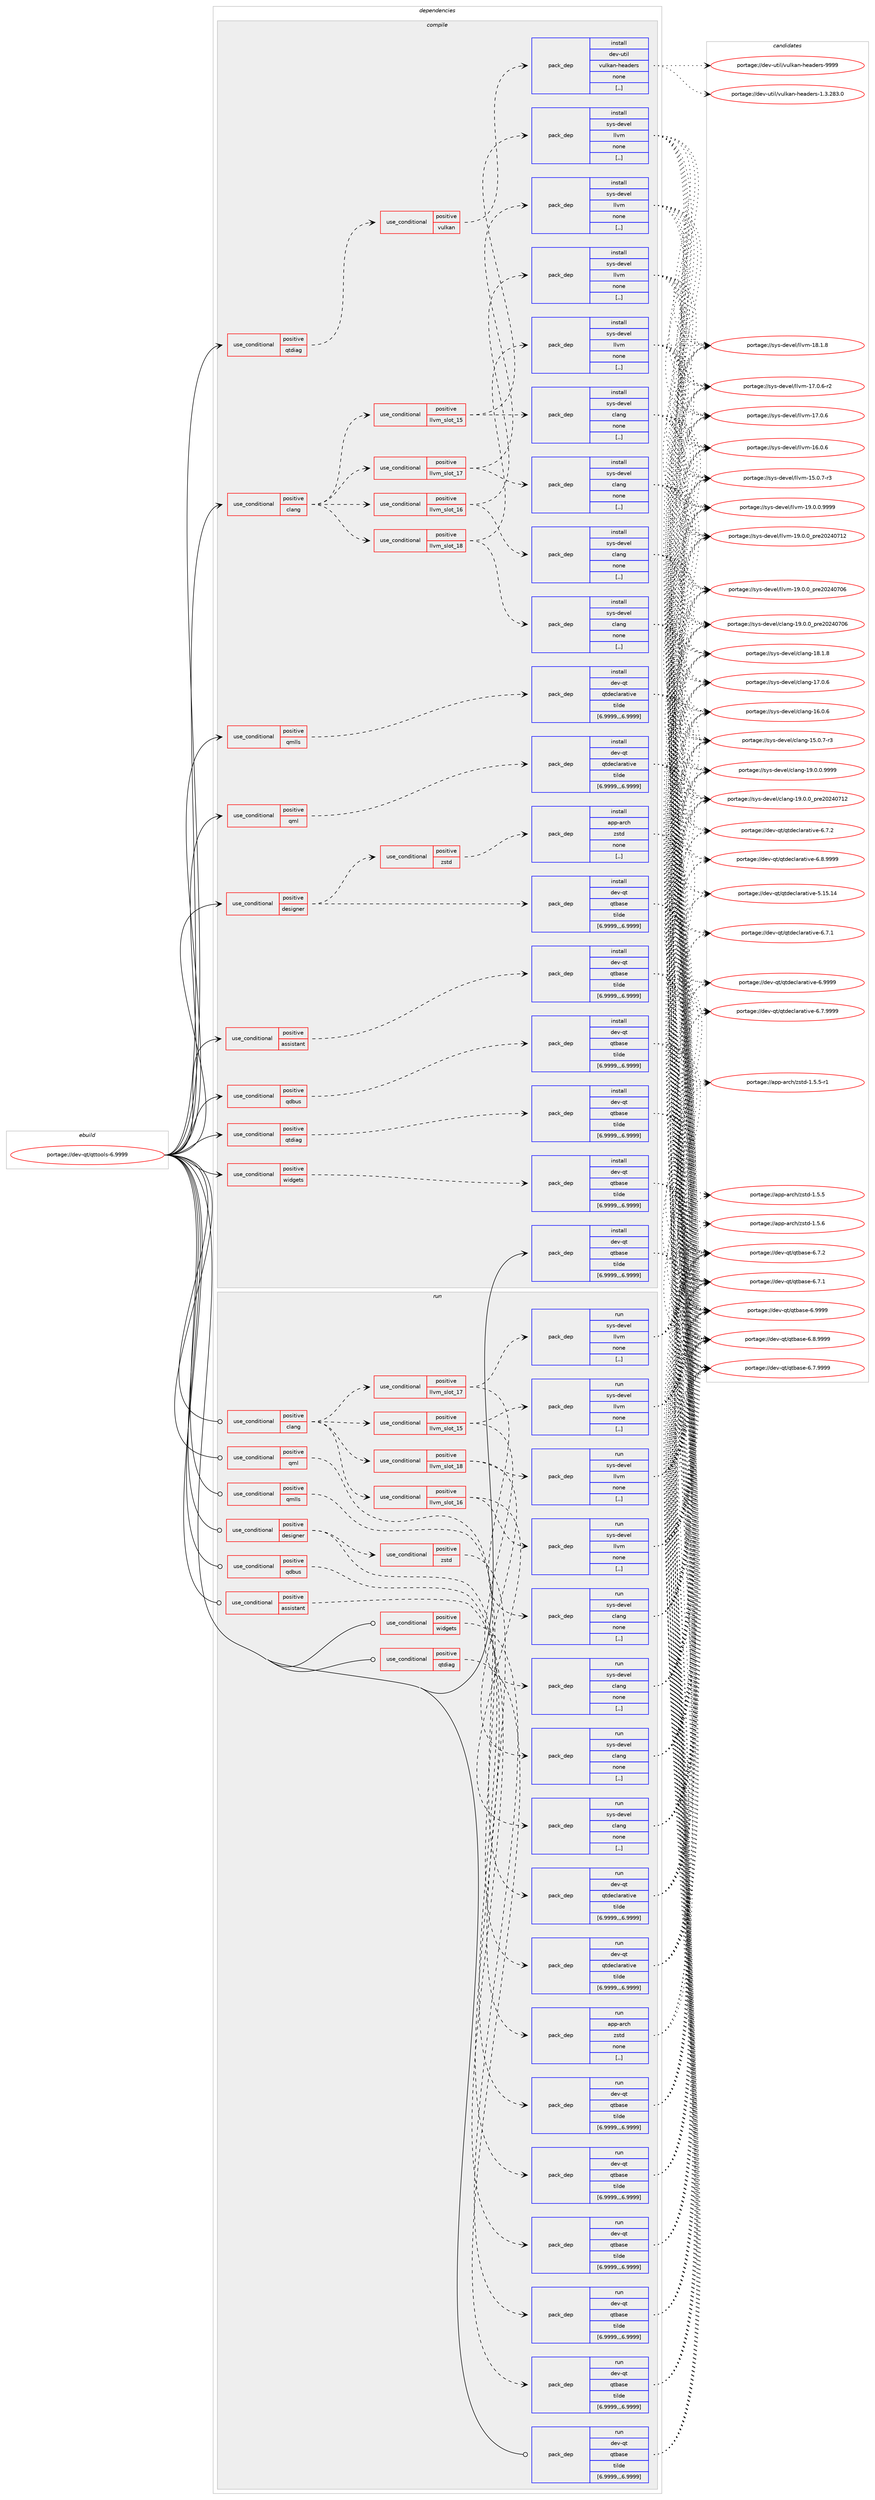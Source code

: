 digraph prolog {

# *************
# Graph options
# *************

newrank=true;
concentrate=true;
compound=true;
graph [rankdir=LR,fontname=Helvetica,fontsize=10,ranksep=1.5];#, ranksep=2.5, nodesep=0.2];
edge  [arrowhead=vee];
node  [fontname=Helvetica,fontsize=10];

# **********
# The ebuild
# **********

subgraph cluster_leftcol {
color=gray;
rank=same;
label=<<i>ebuild</i>>;
id [label="portage://dev-qt/qttools-6.9999", color=red, width=4, href="../dev-qt/qttools-6.9999.svg"];
}

# ****************
# The dependencies
# ****************

subgraph cluster_midcol {
color=gray;
label=<<i>dependencies</i>>;
subgraph cluster_compile {
fillcolor="#eeeeee";
style=filled;
label=<<i>compile</i>>;
subgraph cond42103 {
dependency170043 [label=<<TABLE BORDER="0" CELLBORDER="1" CELLSPACING="0" CELLPADDING="4"><TR><TD ROWSPAN="3" CELLPADDING="10">use_conditional</TD></TR><TR><TD>positive</TD></TR><TR><TD>assistant</TD></TR></TABLE>>, shape=none, color=red];
subgraph pack126679 {
dependency170044 [label=<<TABLE BORDER="0" CELLBORDER="1" CELLSPACING="0" CELLPADDING="4" WIDTH="220"><TR><TD ROWSPAN="6" CELLPADDING="30">pack_dep</TD></TR><TR><TD WIDTH="110">install</TD></TR><TR><TD>dev-qt</TD></TR><TR><TD>qtbase</TD></TR><TR><TD>tilde</TD></TR><TR><TD>[6.9999,,,6.9999]</TD></TR></TABLE>>, shape=none, color=blue];
}
dependency170043:e -> dependency170044:w [weight=20,style="dashed",arrowhead="vee"];
}
id:e -> dependency170043:w [weight=20,style="solid",arrowhead="vee"];
subgraph cond42104 {
dependency170045 [label=<<TABLE BORDER="0" CELLBORDER="1" CELLSPACING="0" CELLPADDING="4"><TR><TD ROWSPAN="3" CELLPADDING="10">use_conditional</TD></TR><TR><TD>positive</TD></TR><TR><TD>clang</TD></TR></TABLE>>, shape=none, color=red];
subgraph cond42105 {
dependency170046 [label=<<TABLE BORDER="0" CELLBORDER="1" CELLSPACING="0" CELLPADDING="4"><TR><TD ROWSPAN="3" CELLPADDING="10">use_conditional</TD></TR><TR><TD>positive</TD></TR><TR><TD>llvm_slot_15</TD></TR></TABLE>>, shape=none, color=red];
subgraph pack126680 {
dependency170047 [label=<<TABLE BORDER="0" CELLBORDER="1" CELLSPACING="0" CELLPADDING="4" WIDTH="220"><TR><TD ROWSPAN="6" CELLPADDING="30">pack_dep</TD></TR><TR><TD WIDTH="110">install</TD></TR><TR><TD>sys-devel</TD></TR><TR><TD>clang</TD></TR><TR><TD>none</TD></TR><TR><TD>[,,]</TD></TR></TABLE>>, shape=none, color=blue];
}
dependency170046:e -> dependency170047:w [weight=20,style="dashed",arrowhead="vee"];
subgraph pack126681 {
dependency170048 [label=<<TABLE BORDER="0" CELLBORDER="1" CELLSPACING="0" CELLPADDING="4" WIDTH="220"><TR><TD ROWSPAN="6" CELLPADDING="30">pack_dep</TD></TR><TR><TD WIDTH="110">install</TD></TR><TR><TD>sys-devel</TD></TR><TR><TD>llvm</TD></TR><TR><TD>none</TD></TR><TR><TD>[,,]</TD></TR></TABLE>>, shape=none, color=blue];
}
dependency170046:e -> dependency170048:w [weight=20,style="dashed",arrowhead="vee"];
}
dependency170045:e -> dependency170046:w [weight=20,style="dashed",arrowhead="vee"];
subgraph cond42106 {
dependency170049 [label=<<TABLE BORDER="0" CELLBORDER="1" CELLSPACING="0" CELLPADDING="4"><TR><TD ROWSPAN="3" CELLPADDING="10">use_conditional</TD></TR><TR><TD>positive</TD></TR><TR><TD>llvm_slot_16</TD></TR></TABLE>>, shape=none, color=red];
subgraph pack126682 {
dependency170050 [label=<<TABLE BORDER="0" CELLBORDER="1" CELLSPACING="0" CELLPADDING="4" WIDTH="220"><TR><TD ROWSPAN="6" CELLPADDING="30">pack_dep</TD></TR><TR><TD WIDTH="110">install</TD></TR><TR><TD>sys-devel</TD></TR><TR><TD>clang</TD></TR><TR><TD>none</TD></TR><TR><TD>[,,]</TD></TR></TABLE>>, shape=none, color=blue];
}
dependency170049:e -> dependency170050:w [weight=20,style="dashed",arrowhead="vee"];
subgraph pack126683 {
dependency170051 [label=<<TABLE BORDER="0" CELLBORDER="1" CELLSPACING="0" CELLPADDING="4" WIDTH="220"><TR><TD ROWSPAN="6" CELLPADDING="30">pack_dep</TD></TR><TR><TD WIDTH="110">install</TD></TR><TR><TD>sys-devel</TD></TR><TR><TD>llvm</TD></TR><TR><TD>none</TD></TR><TR><TD>[,,]</TD></TR></TABLE>>, shape=none, color=blue];
}
dependency170049:e -> dependency170051:w [weight=20,style="dashed",arrowhead="vee"];
}
dependency170045:e -> dependency170049:w [weight=20,style="dashed",arrowhead="vee"];
subgraph cond42107 {
dependency170052 [label=<<TABLE BORDER="0" CELLBORDER="1" CELLSPACING="0" CELLPADDING="4"><TR><TD ROWSPAN="3" CELLPADDING="10">use_conditional</TD></TR><TR><TD>positive</TD></TR><TR><TD>llvm_slot_17</TD></TR></TABLE>>, shape=none, color=red];
subgraph pack126684 {
dependency170053 [label=<<TABLE BORDER="0" CELLBORDER="1" CELLSPACING="0" CELLPADDING="4" WIDTH="220"><TR><TD ROWSPAN="6" CELLPADDING="30">pack_dep</TD></TR><TR><TD WIDTH="110">install</TD></TR><TR><TD>sys-devel</TD></TR><TR><TD>clang</TD></TR><TR><TD>none</TD></TR><TR><TD>[,,]</TD></TR></TABLE>>, shape=none, color=blue];
}
dependency170052:e -> dependency170053:w [weight=20,style="dashed",arrowhead="vee"];
subgraph pack126685 {
dependency170054 [label=<<TABLE BORDER="0" CELLBORDER="1" CELLSPACING="0" CELLPADDING="4" WIDTH="220"><TR><TD ROWSPAN="6" CELLPADDING="30">pack_dep</TD></TR><TR><TD WIDTH="110">install</TD></TR><TR><TD>sys-devel</TD></TR><TR><TD>llvm</TD></TR><TR><TD>none</TD></TR><TR><TD>[,,]</TD></TR></TABLE>>, shape=none, color=blue];
}
dependency170052:e -> dependency170054:w [weight=20,style="dashed",arrowhead="vee"];
}
dependency170045:e -> dependency170052:w [weight=20,style="dashed",arrowhead="vee"];
subgraph cond42108 {
dependency170055 [label=<<TABLE BORDER="0" CELLBORDER="1" CELLSPACING="0" CELLPADDING="4"><TR><TD ROWSPAN="3" CELLPADDING="10">use_conditional</TD></TR><TR><TD>positive</TD></TR><TR><TD>llvm_slot_18</TD></TR></TABLE>>, shape=none, color=red];
subgraph pack126686 {
dependency170056 [label=<<TABLE BORDER="0" CELLBORDER="1" CELLSPACING="0" CELLPADDING="4" WIDTH="220"><TR><TD ROWSPAN="6" CELLPADDING="30">pack_dep</TD></TR><TR><TD WIDTH="110">install</TD></TR><TR><TD>sys-devel</TD></TR><TR><TD>clang</TD></TR><TR><TD>none</TD></TR><TR><TD>[,,]</TD></TR></TABLE>>, shape=none, color=blue];
}
dependency170055:e -> dependency170056:w [weight=20,style="dashed",arrowhead="vee"];
subgraph pack126687 {
dependency170057 [label=<<TABLE BORDER="0" CELLBORDER="1" CELLSPACING="0" CELLPADDING="4" WIDTH="220"><TR><TD ROWSPAN="6" CELLPADDING="30">pack_dep</TD></TR><TR><TD WIDTH="110">install</TD></TR><TR><TD>sys-devel</TD></TR><TR><TD>llvm</TD></TR><TR><TD>none</TD></TR><TR><TD>[,,]</TD></TR></TABLE>>, shape=none, color=blue];
}
dependency170055:e -> dependency170057:w [weight=20,style="dashed",arrowhead="vee"];
}
dependency170045:e -> dependency170055:w [weight=20,style="dashed",arrowhead="vee"];
}
id:e -> dependency170045:w [weight=20,style="solid",arrowhead="vee"];
subgraph cond42109 {
dependency170058 [label=<<TABLE BORDER="0" CELLBORDER="1" CELLSPACING="0" CELLPADDING="4"><TR><TD ROWSPAN="3" CELLPADDING="10">use_conditional</TD></TR><TR><TD>positive</TD></TR><TR><TD>designer</TD></TR></TABLE>>, shape=none, color=red];
subgraph pack126688 {
dependency170059 [label=<<TABLE BORDER="0" CELLBORDER="1" CELLSPACING="0" CELLPADDING="4" WIDTH="220"><TR><TD ROWSPAN="6" CELLPADDING="30">pack_dep</TD></TR><TR><TD WIDTH="110">install</TD></TR><TR><TD>dev-qt</TD></TR><TR><TD>qtbase</TD></TR><TR><TD>tilde</TD></TR><TR><TD>[6.9999,,,6.9999]</TD></TR></TABLE>>, shape=none, color=blue];
}
dependency170058:e -> dependency170059:w [weight=20,style="dashed",arrowhead="vee"];
subgraph cond42110 {
dependency170060 [label=<<TABLE BORDER="0" CELLBORDER="1" CELLSPACING="0" CELLPADDING="4"><TR><TD ROWSPAN="3" CELLPADDING="10">use_conditional</TD></TR><TR><TD>positive</TD></TR><TR><TD>zstd</TD></TR></TABLE>>, shape=none, color=red];
subgraph pack126689 {
dependency170061 [label=<<TABLE BORDER="0" CELLBORDER="1" CELLSPACING="0" CELLPADDING="4" WIDTH="220"><TR><TD ROWSPAN="6" CELLPADDING="30">pack_dep</TD></TR><TR><TD WIDTH="110">install</TD></TR><TR><TD>app-arch</TD></TR><TR><TD>zstd</TD></TR><TR><TD>none</TD></TR><TR><TD>[,,]</TD></TR></TABLE>>, shape=none, color=blue];
}
dependency170060:e -> dependency170061:w [weight=20,style="dashed",arrowhead="vee"];
}
dependency170058:e -> dependency170060:w [weight=20,style="dashed",arrowhead="vee"];
}
id:e -> dependency170058:w [weight=20,style="solid",arrowhead="vee"];
subgraph cond42111 {
dependency170062 [label=<<TABLE BORDER="0" CELLBORDER="1" CELLSPACING="0" CELLPADDING="4"><TR><TD ROWSPAN="3" CELLPADDING="10">use_conditional</TD></TR><TR><TD>positive</TD></TR><TR><TD>qdbus</TD></TR></TABLE>>, shape=none, color=red];
subgraph pack126690 {
dependency170063 [label=<<TABLE BORDER="0" CELLBORDER="1" CELLSPACING="0" CELLPADDING="4" WIDTH="220"><TR><TD ROWSPAN="6" CELLPADDING="30">pack_dep</TD></TR><TR><TD WIDTH="110">install</TD></TR><TR><TD>dev-qt</TD></TR><TR><TD>qtbase</TD></TR><TR><TD>tilde</TD></TR><TR><TD>[6.9999,,,6.9999]</TD></TR></TABLE>>, shape=none, color=blue];
}
dependency170062:e -> dependency170063:w [weight=20,style="dashed",arrowhead="vee"];
}
id:e -> dependency170062:w [weight=20,style="solid",arrowhead="vee"];
subgraph cond42112 {
dependency170064 [label=<<TABLE BORDER="0" CELLBORDER="1" CELLSPACING="0" CELLPADDING="4"><TR><TD ROWSPAN="3" CELLPADDING="10">use_conditional</TD></TR><TR><TD>positive</TD></TR><TR><TD>qml</TD></TR></TABLE>>, shape=none, color=red];
subgraph pack126691 {
dependency170065 [label=<<TABLE BORDER="0" CELLBORDER="1" CELLSPACING="0" CELLPADDING="4" WIDTH="220"><TR><TD ROWSPAN="6" CELLPADDING="30">pack_dep</TD></TR><TR><TD WIDTH="110">install</TD></TR><TR><TD>dev-qt</TD></TR><TR><TD>qtdeclarative</TD></TR><TR><TD>tilde</TD></TR><TR><TD>[6.9999,,,6.9999]</TD></TR></TABLE>>, shape=none, color=blue];
}
dependency170064:e -> dependency170065:w [weight=20,style="dashed",arrowhead="vee"];
}
id:e -> dependency170064:w [weight=20,style="solid",arrowhead="vee"];
subgraph cond42113 {
dependency170066 [label=<<TABLE BORDER="0" CELLBORDER="1" CELLSPACING="0" CELLPADDING="4"><TR><TD ROWSPAN="3" CELLPADDING="10">use_conditional</TD></TR><TR><TD>positive</TD></TR><TR><TD>qmlls</TD></TR></TABLE>>, shape=none, color=red];
subgraph pack126692 {
dependency170067 [label=<<TABLE BORDER="0" CELLBORDER="1" CELLSPACING="0" CELLPADDING="4" WIDTH="220"><TR><TD ROWSPAN="6" CELLPADDING="30">pack_dep</TD></TR><TR><TD WIDTH="110">install</TD></TR><TR><TD>dev-qt</TD></TR><TR><TD>qtdeclarative</TD></TR><TR><TD>tilde</TD></TR><TR><TD>[6.9999,,,6.9999]</TD></TR></TABLE>>, shape=none, color=blue];
}
dependency170066:e -> dependency170067:w [weight=20,style="dashed",arrowhead="vee"];
}
id:e -> dependency170066:w [weight=20,style="solid",arrowhead="vee"];
subgraph cond42114 {
dependency170068 [label=<<TABLE BORDER="0" CELLBORDER="1" CELLSPACING="0" CELLPADDING="4"><TR><TD ROWSPAN="3" CELLPADDING="10">use_conditional</TD></TR><TR><TD>positive</TD></TR><TR><TD>qtdiag</TD></TR></TABLE>>, shape=none, color=red];
subgraph cond42115 {
dependency170069 [label=<<TABLE BORDER="0" CELLBORDER="1" CELLSPACING="0" CELLPADDING="4"><TR><TD ROWSPAN="3" CELLPADDING="10">use_conditional</TD></TR><TR><TD>positive</TD></TR><TR><TD>vulkan</TD></TR></TABLE>>, shape=none, color=red];
subgraph pack126693 {
dependency170070 [label=<<TABLE BORDER="0" CELLBORDER="1" CELLSPACING="0" CELLPADDING="4" WIDTH="220"><TR><TD ROWSPAN="6" CELLPADDING="30">pack_dep</TD></TR><TR><TD WIDTH="110">install</TD></TR><TR><TD>dev-util</TD></TR><TR><TD>vulkan-headers</TD></TR><TR><TD>none</TD></TR><TR><TD>[,,]</TD></TR></TABLE>>, shape=none, color=blue];
}
dependency170069:e -> dependency170070:w [weight=20,style="dashed",arrowhead="vee"];
}
dependency170068:e -> dependency170069:w [weight=20,style="dashed",arrowhead="vee"];
}
id:e -> dependency170068:w [weight=20,style="solid",arrowhead="vee"];
subgraph cond42116 {
dependency170071 [label=<<TABLE BORDER="0" CELLBORDER="1" CELLSPACING="0" CELLPADDING="4"><TR><TD ROWSPAN="3" CELLPADDING="10">use_conditional</TD></TR><TR><TD>positive</TD></TR><TR><TD>qtdiag</TD></TR></TABLE>>, shape=none, color=red];
subgraph pack126694 {
dependency170072 [label=<<TABLE BORDER="0" CELLBORDER="1" CELLSPACING="0" CELLPADDING="4" WIDTH="220"><TR><TD ROWSPAN="6" CELLPADDING="30">pack_dep</TD></TR><TR><TD WIDTH="110">install</TD></TR><TR><TD>dev-qt</TD></TR><TR><TD>qtbase</TD></TR><TR><TD>tilde</TD></TR><TR><TD>[6.9999,,,6.9999]</TD></TR></TABLE>>, shape=none, color=blue];
}
dependency170071:e -> dependency170072:w [weight=20,style="dashed",arrowhead="vee"];
}
id:e -> dependency170071:w [weight=20,style="solid",arrowhead="vee"];
subgraph cond42117 {
dependency170073 [label=<<TABLE BORDER="0" CELLBORDER="1" CELLSPACING="0" CELLPADDING="4"><TR><TD ROWSPAN="3" CELLPADDING="10">use_conditional</TD></TR><TR><TD>positive</TD></TR><TR><TD>widgets</TD></TR></TABLE>>, shape=none, color=red];
subgraph pack126695 {
dependency170074 [label=<<TABLE BORDER="0" CELLBORDER="1" CELLSPACING="0" CELLPADDING="4" WIDTH="220"><TR><TD ROWSPAN="6" CELLPADDING="30">pack_dep</TD></TR><TR><TD WIDTH="110">install</TD></TR><TR><TD>dev-qt</TD></TR><TR><TD>qtbase</TD></TR><TR><TD>tilde</TD></TR><TR><TD>[6.9999,,,6.9999]</TD></TR></TABLE>>, shape=none, color=blue];
}
dependency170073:e -> dependency170074:w [weight=20,style="dashed",arrowhead="vee"];
}
id:e -> dependency170073:w [weight=20,style="solid",arrowhead="vee"];
subgraph pack126696 {
dependency170075 [label=<<TABLE BORDER="0" CELLBORDER="1" CELLSPACING="0" CELLPADDING="4" WIDTH="220"><TR><TD ROWSPAN="6" CELLPADDING="30">pack_dep</TD></TR><TR><TD WIDTH="110">install</TD></TR><TR><TD>dev-qt</TD></TR><TR><TD>qtbase</TD></TR><TR><TD>tilde</TD></TR><TR><TD>[6.9999,,,6.9999]</TD></TR></TABLE>>, shape=none, color=blue];
}
id:e -> dependency170075:w [weight=20,style="solid",arrowhead="vee"];
}
subgraph cluster_compileandrun {
fillcolor="#eeeeee";
style=filled;
label=<<i>compile and run</i>>;
}
subgraph cluster_run {
fillcolor="#eeeeee";
style=filled;
label=<<i>run</i>>;
subgraph cond42118 {
dependency170076 [label=<<TABLE BORDER="0" CELLBORDER="1" CELLSPACING="0" CELLPADDING="4"><TR><TD ROWSPAN="3" CELLPADDING="10">use_conditional</TD></TR><TR><TD>positive</TD></TR><TR><TD>assistant</TD></TR></TABLE>>, shape=none, color=red];
subgraph pack126697 {
dependency170077 [label=<<TABLE BORDER="0" CELLBORDER="1" CELLSPACING="0" CELLPADDING="4" WIDTH="220"><TR><TD ROWSPAN="6" CELLPADDING="30">pack_dep</TD></TR><TR><TD WIDTH="110">run</TD></TR><TR><TD>dev-qt</TD></TR><TR><TD>qtbase</TD></TR><TR><TD>tilde</TD></TR><TR><TD>[6.9999,,,6.9999]</TD></TR></TABLE>>, shape=none, color=blue];
}
dependency170076:e -> dependency170077:w [weight=20,style="dashed",arrowhead="vee"];
}
id:e -> dependency170076:w [weight=20,style="solid",arrowhead="odot"];
subgraph cond42119 {
dependency170078 [label=<<TABLE BORDER="0" CELLBORDER="1" CELLSPACING="0" CELLPADDING="4"><TR><TD ROWSPAN="3" CELLPADDING="10">use_conditional</TD></TR><TR><TD>positive</TD></TR><TR><TD>clang</TD></TR></TABLE>>, shape=none, color=red];
subgraph cond42120 {
dependency170079 [label=<<TABLE BORDER="0" CELLBORDER="1" CELLSPACING="0" CELLPADDING="4"><TR><TD ROWSPAN="3" CELLPADDING="10">use_conditional</TD></TR><TR><TD>positive</TD></TR><TR><TD>llvm_slot_15</TD></TR></TABLE>>, shape=none, color=red];
subgraph pack126698 {
dependency170080 [label=<<TABLE BORDER="0" CELLBORDER="1" CELLSPACING="0" CELLPADDING="4" WIDTH="220"><TR><TD ROWSPAN="6" CELLPADDING="30">pack_dep</TD></TR><TR><TD WIDTH="110">run</TD></TR><TR><TD>sys-devel</TD></TR><TR><TD>clang</TD></TR><TR><TD>none</TD></TR><TR><TD>[,,]</TD></TR></TABLE>>, shape=none, color=blue];
}
dependency170079:e -> dependency170080:w [weight=20,style="dashed",arrowhead="vee"];
subgraph pack126699 {
dependency170081 [label=<<TABLE BORDER="0" CELLBORDER="1" CELLSPACING="0" CELLPADDING="4" WIDTH="220"><TR><TD ROWSPAN="6" CELLPADDING="30">pack_dep</TD></TR><TR><TD WIDTH="110">run</TD></TR><TR><TD>sys-devel</TD></TR><TR><TD>llvm</TD></TR><TR><TD>none</TD></TR><TR><TD>[,,]</TD></TR></TABLE>>, shape=none, color=blue];
}
dependency170079:e -> dependency170081:w [weight=20,style="dashed",arrowhead="vee"];
}
dependency170078:e -> dependency170079:w [weight=20,style="dashed",arrowhead="vee"];
subgraph cond42121 {
dependency170082 [label=<<TABLE BORDER="0" CELLBORDER="1" CELLSPACING="0" CELLPADDING="4"><TR><TD ROWSPAN="3" CELLPADDING="10">use_conditional</TD></TR><TR><TD>positive</TD></TR><TR><TD>llvm_slot_16</TD></TR></TABLE>>, shape=none, color=red];
subgraph pack126700 {
dependency170083 [label=<<TABLE BORDER="0" CELLBORDER="1" CELLSPACING="0" CELLPADDING="4" WIDTH="220"><TR><TD ROWSPAN="6" CELLPADDING="30">pack_dep</TD></TR><TR><TD WIDTH="110">run</TD></TR><TR><TD>sys-devel</TD></TR><TR><TD>clang</TD></TR><TR><TD>none</TD></TR><TR><TD>[,,]</TD></TR></TABLE>>, shape=none, color=blue];
}
dependency170082:e -> dependency170083:w [weight=20,style="dashed",arrowhead="vee"];
subgraph pack126701 {
dependency170084 [label=<<TABLE BORDER="0" CELLBORDER="1" CELLSPACING="0" CELLPADDING="4" WIDTH="220"><TR><TD ROWSPAN="6" CELLPADDING="30">pack_dep</TD></TR><TR><TD WIDTH="110">run</TD></TR><TR><TD>sys-devel</TD></TR><TR><TD>llvm</TD></TR><TR><TD>none</TD></TR><TR><TD>[,,]</TD></TR></TABLE>>, shape=none, color=blue];
}
dependency170082:e -> dependency170084:w [weight=20,style="dashed",arrowhead="vee"];
}
dependency170078:e -> dependency170082:w [weight=20,style="dashed",arrowhead="vee"];
subgraph cond42122 {
dependency170085 [label=<<TABLE BORDER="0" CELLBORDER="1" CELLSPACING="0" CELLPADDING="4"><TR><TD ROWSPAN="3" CELLPADDING="10">use_conditional</TD></TR><TR><TD>positive</TD></TR><TR><TD>llvm_slot_17</TD></TR></TABLE>>, shape=none, color=red];
subgraph pack126702 {
dependency170086 [label=<<TABLE BORDER="0" CELLBORDER="1" CELLSPACING="0" CELLPADDING="4" WIDTH="220"><TR><TD ROWSPAN="6" CELLPADDING="30">pack_dep</TD></TR><TR><TD WIDTH="110">run</TD></TR><TR><TD>sys-devel</TD></TR><TR><TD>clang</TD></TR><TR><TD>none</TD></TR><TR><TD>[,,]</TD></TR></TABLE>>, shape=none, color=blue];
}
dependency170085:e -> dependency170086:w [weight=20,style="dashed",arrowhead="vee"];
subgraph pack126703 {
dependency170087 [label=<<TABLE BORDER="0" CELLBORDER="1" CELLSPACING="0" CELLPADDING="4" WIDTH="220"><TR><TD ROWSPAN="6" CELLPADDING="30">pack_dep</TD></TR><TR><TD WIDTH="110">run</TD></TR><TR><TD>sys-devel</TD></TR><TR><TD>llvm</TD></TR><TR><TD>none</TD></TR><TR><TD>[,,]</TD></TR></TABLE>>, shape=none, color=blue];
}
dependency170085:e -> dependency170087:w [weight=20,style="dashed",arrowhead="vee"];
}
dependency170078:e -> dependency170085:w [weight=20,style="dashed",arrowhead="vee"];
subgraph cond42123 {
dependency170088 [label=<<TABLE BORDER="0" CELLBORDER="1" CELLSPACING="0" CELLPADDING="4"><TR><TD ROWSPAN="3" CELLPADDING="10">use_conditional</TD></TR><TR><TD>positive</TD></TR><TR><TD>llvm_slot_18</TD></TR></TABLE>>, shape=none, color=red];
subgraph pack126704 {
dependency170089 [label=<<TABLE BORDER="0" CELLBORDER="1" CELLSPACING="0" CELLPADDING="4" WIDTH="220"><TR><TD ROWSPAN="6" CELLPADDING="30">pack_dep</TD></TR><TR><TD WIDTH="110">run</TD></TR><TR><TD>sys-devel</TD></TR><TR><TD>clang</TD></TR><TR><TD>none</TD></TR><TR><TD>[,,]</TD></TR></TABLE>>, shape=none, color=blue];
}
dependency170088:e -> dependency170089:w [weight=20,style="dashed",arrowhead="vee"];
subgraph pack126705 {
dependency170090 [label=<<TABLE BORDER="0" CELLBORDER="1" CELLSPACING="0" CELLPADDING="4" WIDTH="220"><TR><TD ROWSPAN="6" CELLPADDING="30">pack_dep</TD></TR><TR><TD WIDTH="110">run</TD></TR><TR><TD>sys-devel</TD></TR><TR><TD>llvm</TD></TR><TR><TD>none</TD></TR><TR><TD>[,,]</TD></TR></TABLE>>, shape=none, color=blue];
}
dependency170088:e -> dependency170090:w [weight=20,style="dashed",arrowhead="vee"];
}
dependency170078:e -> dependency170088:w [weight=20,style="dashed",arrowhead="vee"];
}
id:e -> dependency170078:w [weight=20,style="solid",arrowhead="odot"];
subgraph cond42124 {
dependency170091 [label=<<TABLE BORDER="0" CELLBORDER="1" CELLSPACING="0" CELLPADDING="4"><TR><TD ROWSPAN="3" CELLPADDING="10">use_conditional</TD></TR><TR><TD>positive</TD></TR><TR><TD>designer</TD></TR></TABLE>>, shape=none, color=red];
subgraph pack126706 {
dependency170092 [label=<<TABLE BORDER="0" CELLBORDER="1" CELLSPACING="0" CELLPADDING="4" WIDTH="220"><TR><TD ROWSPAN="6" CELLPADDING="30">pack_dep</TD></TR><TR><TD WIDTH="110">run</TD></TR><TR><TD>dev-qt</TD></TR><TR><TD>qtbase</TD></TR><TR><TD>tilde</TD></TR><TR><TD>[6.9999,,,6.9999]</TD></TR></TABLE>>, shape=none, color=blue];
}
dependency170091:e -> dependency170092:w [weight=20,style="dashed",arrowhead="vee"];
subgraph cond42125 {
dependency170093 [label=<<TABLE BORDER="0" CELLBORDER="1" CELLSPACING="0" CELLPADDING="4"><TR><TD ROWSPAN="3" CELLPADDING="10">use_conditional</TD></TR><TR><TD>positive</TD></TR><TR><TD>zstd</TD></TR></TABLE>>, shape=none, color=red];
subgraph pack126707 {
dependency170094 [label=<<TABLE BORDER="0" CELLBORDER="1" CELLSPACING="0" CELLPADDING="4" WIDTH="220"><TR><TD ROWSPAN="6" CELLPADDING="30">pack_dep</TD></TR><TR><TD WIDTH="110">run</TD></TR><TR><TD>app-arch</TD></TR><TR><TD>zstd</TD></TR><TR><TD>none</TD></TR><TR><TD>[,,]</TD></TR></TABLE>>, shape=none, color=blue];
}
dependency170093:e -> dependency170094:w [weight=20,style="dashed",arrowhead="vee"];
}
dependency170091:e -> dependency170093:w [weight=20,style="dashed",arrowhead="vee"];
}
id:e -> dependency170091:w [weight=20,style="solid",arrowhead="odot"];
subgraph cond42126 {
dependency170095 [label=<<TABLE BORDER="0" CELLBORDER="1" CELLSPACING="0" CELLPADDING="4"><TR><TD ROWSPAN="3" CELLPADDING="10">use_conditional</TD></TR><TR><TD>positive</TD></TR><TR><TD>qdbus</TD></TR></TABLE>>, shape=none, color=red];
subgraph pack126708 {
dependency170096 [label=<<TABLE BORDER="0" CELLBORDER="1" CELLSPACING="0" CELLPADDING="4" WIDTH="220"><TR><TD ROWSPAN="6" CELLPADDING="30">pack_dep</TD></TR><TR><TD WIDTH="110">run</TD></TR><TR><TD>dev-qt</TD></TR><TR><TD>qtbase</TD></TR><TR><TD>tilde</TD></TR><TR><TD>[6.9999,,,6.9999]</TD></TR></TABLE>>, shape=none, color=blue];
}
dependency170095:e -> dependency170096:w [weight=20,style="dashed",arrowhead="vee"];
}
id:e -> dependency170095:w [weight=20,style="solid",arrowhead="odot"];
subgraph cond42127 {
dependency170097 [label=<<TABLE BORDER="0" CELLBORDER="1" CELLSPACING="0" CELLPADDING="4"><TR><TD ROWSPAN="3" CELLPADDING="10">use_conditional</TD></TR><TR><TD>positive</TD></TR><TR><TD>qml</TD></TR></TABLE>>, shape=none, color=red];
subgraph pack126709 {
dependency170098 [label=<<TABLE BORDER="0" CELLBORDER="1" CELLSPACING="0" CELLPADDING="4" WIDTH="220"><TR><TD ROWSPAN="6" CELLPADDING="30">pack_dep</TD></TR><TR><TD WIDTH="110">run</TD></TR><TR><TD>dev-qt</TD></TR><TR><TD>qtdeclarative</TD></TR><TR><TD>tilde</TD></TR><TR><TD>[6.9999,,,6.9999]</TD></TR></TABLE>>, shape=none, color=blue];
}
dependency170097:e -> dependency170098:w [weight=20,style="dashed",arrowhead="vee"];
}
id:e -> dependency170097:w [weight=20,style="solid",arrowhead="odot"];
subgraph cond42128 {
dependency170099 [label=<<TABLE BORDER="0" CELLBORDER="1" CELLSPACING="0" CELLPADDING="4"><TR><TD ROWSPAN="3" CELLPADDING="10">use_conditional</TD></TR><TR><TD>positive</TD></TR><TR><TD>qmlls</TD></TR></TABLE>>, shape=none, color=red];
subgraph pack126710 {
dependency170100 [label=<<TABLE BORDER="0" CELLBORDER="1" CELLSPACING="0" CELLPADDING="4" WIDTH="220"><TR><TD ROWSPAN="6" CELLPADDING="30">pack_dep</TD></TR><TR><TD WIDTH="110">run</TD></TR><TR><TD>dev-qt</TD></TR><TR><TD>qtdeclarative</TD></TR><TR><TD>tilde</TD></TR><TR><TD>[6.9999,,,6.9999]</TD></TR></TABLE>>, shape=none, color=blue];
}
dependency170099:e -> dependency170100:w [weight=20,style="dashed",arrowhead="vee"];
}
id:e -> dependency170099:w [weight=20,style="solid",arrowhead="odot"];
subgraph cond42129 {
dependency170101 [label=<<TABLE BORDER="0" CELLBORDER="1" CELLSPACING="0" CELLPADDING="4"><TR><TD ROWSPAN="3" CELLPADDING="10">use_conditional</TD></TR><TR><TD>positive</TD></TR><TR><TD>qtdiag</TD></TR></TABLE>>, shape=none, color=red];
subgraph pack126711 {
dependency170102 [label=<<TABLE BORDER="0" CELLBORDER="1" CELLSPACING="0" CELLPADDING="4" WIDTH="220"><TR><TD ROWSPAN="6" CELLPADDING="30">pack_dep</TD></TR><TR><TD WIDTH="110">run</TD></TR><TR><TD>dev-qt</TD></TR><TR><TD>qtbase</TD></TR><TR><TD>tilde</TD></TR><TR><TD>[6.9999,,,6.9999]</TD></TR></TABLE>>, shape=none, color=blue];
}
dependency170101:e -> dependency170102:w [weight=20,style="dashed",arrowhead="vee"];
}
id:e -> dependency170101:w [weight=20,style="solid",arrowhead="odot"];
subgraph cond42130 {
dependency170103 [label=<<TABLE BORDER="0" CELLBORDER="1" CELLSPACING="0" CELLPADDING="4"><TR><TD ROWSPAN="3" CELLPADDING="10">use_conditional</TD></TR><TR><TD>positive</TD></TR><TR><TD>widgets</TD></TR></TABLE>>, shape=none, color=red];
subgraph pack126712 {
dependency170104 [label=<<TABLE BORDER="0" CELLBORDER="1" CELLSPACING="0" CELLPADDING="4" WIDTH="220"><TR><TD ROWSPAN="6" CELLPADDING="30">pack_dep</TD></TR><TR><TD WIDTH="110">run</TD></TR><TR><TD>dev-qt</TD></TR><TR><TD>qtbase</TD></TR><TR><TD>tilde</TD></TR><TR><TD>[6.9999,,,6.9999]</TD></TR></TABLE>>, shape=none, color=blue];
}
dependency170103:e -> dependency170104:w [weight=20,style="dashed",arrowhead="vee"];
}
id:e -> dependency170103:w [weight=20,style="solid",arrowhead="odot"];
subgraph pack126713 {
dependency170105 [label=<<TABLE BORDER="0" CELLBORDER="1" CELLSPACING="0" CELLPADDING="4" WIDTH="220"><TR><TD ROWSPAN="6" CELLPADDING="30">pack_dep</TD></TR><TR><TD WIDTH="110">run</TD></TR><TR><TD>dev-qt</TD></TR><TR><TD>qtbase</TD></TR><TR><TD>tilde</TD></TR><TR><TD>[6.9999,,,6.9999]</TD></TR></TABLE>>, shape=none, color=blue];
}
id:e -> dependency170105:w [weight=20,style="solid",arrowhead="odot"];
}
}

# **************
# The candidates
# **************

subgraph cluster_choices {
rank=same;
color=gray;
label=<<i>candidates</i>>;

subgraph choice126679 {
color=black;
nodesep=1;
choice1001011184511311647113116989711510145544657575757 [label="portage://dev-qt/qtbase-6.9999", color=red, width=4,href="../dev-qt/qtbase-6.9999.svg"];
choice10010111845113116471131169897115101455446564657575757 [label="portage://dev-qt/qtbase-6.8.9999", color=red, width=4,href="../dev-qt/qtbase-6.8.9999.svg"];
choice10010111845113116471131169897115101455446554657575757 [label="portage://dev-qt/qtbase-6.7.9999", color=red, width=4,href="../dev-qt/qtbase-6.7.9999.svg"];
choice10010111845113116471131169897115101455446554650 [label="portage://dev-qt/qtbase-6.7.2", color=red, width=4,href="../dev-qt/qtbase-6.7.2.svg"];
choice10010111845113116471131169897115101455446554649 [label="portage://dev-qt/qtbase-6.7.1", color=red, width=4,href="../dev-qt/qtbase-6.7.1.svg"];
dependency170044:e -> choice1001011184511311647113116989711510145544657575757:w [style=dotted,weight="100"];
dependency170044:e -> choice10010111845113116471131169897115101455446564657575757:w [style=dotted,weight="100"];
dependency170044:e -> choice10010111845113116471131169897115101455446554657575757:w [style=dotted,weight="100"];
dependency170044:e -> choice10010111845113116471131169897115101455446554650:w [style=dotted,weight="100"];
dependency170044:e -> choice10010111845113116471131169897115101455446554649:w [style=dotted,weight="100"];
}
subgraph choice126680 {
color=black;
nodesep=1;
choice11512111545100101118101108479910897110103454957464846484657575757 [label="portage://sys-devel/clang-19.0.0.9999", color=red, width=4,href="../sys-devel/clang-19.0.0.9999.svg"];
choice1151211154510010111810110847991089711010345495746484648951121141015048505248554950 [label="portage://sys-devel/clang-19.0.0_pre20240712", color=red, width=4,href="../sys-devel/clang-19.0.0_pre20240712.svg"];
choice1151211154510010111810110847991089711010345495746484648951121141015048505248554854 [label="portage://sys-devel/clang-19.0.0_pre20240706", color=red, width=4,href="../sys-devel/clang-19.0.0_pre20240706.svg"];
choice1151211154510010111810110847991089711010345495646494656 [label="portage://sys-devel/clang-18.1.8", color=red, width=4,href="../sys-devel/clang-18.1.8.svg"];
choice1151211154510010111810110847991089711010345495546484654 [label="portage://sys-devel/clang-17.0.6", color=red, width=4,href="../sys-devel/clang-17.0.6.svg"];
choice1151211154510010111810110847991089711010345495446484654 [label="portage://sys-devel/clang-16.0.6", color=red, width=4,href="../sys-devel/clang-16.0.6.svg"];
choice11512111545100101118101108479910897110103454953464846554511451 [label="portage://sys-devel/clang-15.0.7-r3", color=red, width=4,href="../sys-devel/clang-15.0.7-r3.svg"];
dependency170047:e -> choice11512111545100101118101108479910897110103454957464846484657575757:w [style=dotted,weight="100"];
dependency170047:e -> choice1151211154510010111810110847991089711010345495746484648951121141015048505248554950:w [style=dotted,weight="100"];
dependency170047:e -> choice1151211154510010111810110847991089711010345495746484648951121141015048505248554854:w [style=dotted,weight="100"];
dependency170047:e -> choice1151211154510010111810110847991089711010345495646494656:w [style=dotted,weight="100"];
dependency170047:e -> choice1151211154510010111810110847991089711010345495546484654:w [style=dotted,weight="100"];
dependency170047:e -> choice1151211154510010111810110847991089711010345495446484654:w [style=dotted,weight="100"];
dependency170047:e -> choice11512111545100101118101108479910897110103454953464846554511451:w [style=dotted,weight="100"];
}
subgraph choice126681 {
color=black;
nodesep=1;
choice1151211154510010111810110847108108118109454957464846484657575757 [label="portage://sys-devel/llvm-19.0.0.9999", color=red, width=4,href="../sys-devel/llvm-19.0.0.9999.svg"];
choice115121115451001011181011084710810811810945495746484648951121141015048505248554950 [label="portage://sys-devel/llvm-19.0.0_pre20240712", color=red, width=4,href="../sys-devel/llvm-19.0.0_pre20240712.svg"];
choice115121115451001011181011084710810811810945495746484648951121141015048505248554854 [label="portage://sys-devel/llvm-19.0.0_pre20240706", color=red, width=4,href="../sys-devel/llvm-19.0.0_pre20240706.svg"];
choice115121115451001011181011084710810811810945495646494656 [label="portage://sys-devel/llvm-18.1.8", color=red, width=4,href="../sys-devel/llvm-18.1.8.svg"];
choice1151211154510010111810110847108108118109454955464846544511450 [label="portage://sys-devel/llvm-17.0.6-r2", color=red, width=4,href="../sys-devel/llvm-17.0.6-r2.svg"];
choice115121115451001011181011084710810811810945495546484654 [label="portage://sys-devel/llvm-17.0.6", color=red, width=4,href="../sys-devel/llvm-17.0.6.svg"];
choice115121115451001011181011084710810811810945495446484654 [label="portage://sys-devel/llvm-16.0.6", color=red, width=4,href="../sys-devel/llvm-16.0.6.svg"];
choice1151211154510010111810110847108108118109454953464846554511451 [label="portage://sys-devel/llvm-15.0.7-r3", color=red, width=4,href="../sys-devel/llvm-15.0.7-r3.svg"];
dependency170048:e -> choice1151211154510010111810110847108108118109454957464846484657575757:w [style=dotted,weight="100"];
dependency170048:e -> choice115121115451001011181011084710810811810945495746484648951121141015048505248554950:w [style=dotted,weight="100"];
dependency170048:e -> choice115121115451001011181011084710810811810945495746484648951121141015048505248554854:w [style=dotted,weight="100"];
dependency170048:e -> choice115121115451001011181011084710810811810945495646494656:w [style=dotted,weight="100"];
dependency170048:e -> choice1151211154510010111810110847108108118109454955464846544511450:w [style=dotted,weight="100"];
dependency170048:e -> choice115121115451001011181011084710810811810945495546484654:w [style=dotted,weight="100"];
dependency170048:e -> choice115121115451001011181011084710810811810945495446484654:w [style=dotted,weight="100"];
dependency170048:e -> choice1151211154510010111810110847108108118109454953464846554511451:w [style=dotted,weight="100"];
}
subgraph choice126682 {
color=black;
nodesep=1;
choice11512111545100101118101108479910897110103454957464846484657575757 [label="portage://sys-devel/clang-19.0.0.9999", color=red, width=4,href="../sys-devel/clang-19.0.0.9999.svg"];
choice1151211154510010111810110847991089711010345495746484648951121141015048505248554950 [label="portage://sys-devel/clang-19.0.0_pre20240712", color=red, width=4,href="../sys-devel/clang-19.0.0_pre20240712.svg"];
choice1151211154510010111810110847991089711010345495746484648951121141015048505248554854 [label="portage://sys-devel/clang-19.0.0_pre20240706", color=red, width=4,href="../sys-devel/clang-19.0.0_pre20240706.svg"];
choice1151211154510010111810110847991089711010345495646494656 [label="portage://sys-devel/clang-18.1.8", color=red, width=4,href="../sys-devel/clang-18.1.8.svg"];
choice1151211154510010111810110847991089711010345495546484654 [label="portage://sys-devel/clang-17.0.6", color=red, width=4,href="../sys-devel/clang-17.0.6.svg"];
choice1151211154510010111810110847991089711010345495446484654 [label="portage://sys-devel/clang-16.0.6", color=red, width=4,href="../sys-devel/clang-16.0.6.svg"];
choice11512111545100101118101108479910897110103454953464846554511451 [label="portage://sys-devel/clang-15.0.7-r3", color=red, width=4,href="../sys-devel/clang-15.0.7-r3.svg"];
dependency170050:e -> choice11512111545100101118101108479910897110103454957464846484657575757:w [style=dotted,weight="100"];
dependency170050:e -> choice1151211154510010111810110847991089711010345495746484648951121141015048505248554950:w [style=dotted,weight="100"];
dependency170050:e -> choice1151211154510010111810110847991089711010345495746484648951121141015048505248554854:w [style=dotted,weight="100"];
dependency170050:e -> choice1151211154510010111810110847991089711010345495646494656:w [style=dotted,weight="100"];
dependency170050:e -> choice1151211154510010111810110847991089711010345495546484654:w [style=dotted,weight="100"];
dependency170050:e -> choice1151211154510010111810110847991089711010345495446484654:w [style=dotted,weight="100"];
dependency170050:e -> choice11512111545100101118101108479910897110103454953464846554511451:w [style=dotted,weight="100"];
}
subgraph choice126683 {
color=black;
nodesep=1;
choice1151211154510010111810110847108108118109454957464846484657575757 [label="portage://sys-devel/llvm-19.0.0.9999", color=red, width=4,href="../sys-devel/llvm-19.0.0.9999.svg"];
choice115121115451001011181011084710810811810945495746484648951121141015048505248554950 [label="portage://sys-devel/llvm-19.0.0_pre20240712", color=red, width=4,href="../sys-devel/llvm-19.0.0_pre20240712.svg"];
choice115121115451001011181011084710810811810945495746484648951121141015048505248554854 [label="portage://sys-devel/llvm-19.0.0_pre20240706", color=red, width=4,href="../sys-devel/llvm-19.0.0_pre20240706.svg"];
choice115121115451001011181011084710810811810945495646494656 [label="portage://sys-devel/llvm-18.1.8", color=red, width=4,href="../sys-devel/llvm-18.1.8.svg"];
choice1151211154510010111810110847108108118109454955464846544511450 [label="portage://sys-devel/llvm-17.0.6-r2", color=red, width=4,href="../sys-devel/llvm-17.0.6-r2.svg"];
choice115121115451001011181011084710810811810945495546484654 [label="portage://sys-devel/llvm-17.0.6", color=red, width=4,href="../sys-devel/llvm-17.0.6.svg"];
choice115121115451001011181011084710810811810945495446484654 [label="portage://sys-devel/llvm-16.0.6", color=red, width=4,href="../sys-devel/llvm-16.0.6.svg"];
choice1151211154510010111810110847108108118109454953464846554511451 [label="portage://sys-devel/llvm-15.0.7-r3", color=red, width=4,href="../sys-devel/llvm-15.0.7-r3.svg"];
dependency170051:e -> choice1151211154510010111810110847108108118109454957464846484657575757:w [style=dotted,weight="100"];
dependency170051:e -> choice115121115451001011181011084710810811810945495746484648951121141015048505248554950:w [style=dotted,weight="100"];
dependency170051:e -> choice115121115451001011181011084710810811810945495746484648951121141015048505248554854:w [style=dotted,weight="100"];
dependency170051:e -> choice115121115451001011181011084710810811810945495646494656:w [style=dotted,weight="100"];
dependency170051:e -> choice1151211154510010111810110847108108118109454955464846544511450:w [style=dotted,weight="100"];
dependency170051:e -> choice115121115451001011181011084710810811810945495546484654:w [style=dotted,weight="100"];
dependency170051:e -> choice115121115451001011181011084710810811810945495446484654:w [style=dotted,weight="100"];
dependency170051:e -> choice1151211154510010111810110847108108118109454953464846554511451:w [style=dotted,weight="100"];
}
subgraph choice126684 {
color=black;
nodesep=1;
choice11512111545100101118101108479910897110103454957464846484657575757 [label="portage://sys-devel/clang-19.0.0.9999", color=red, width=4,href="../sys-devel/clang-19.0.0.9999.svg"];
choice1151211154510010111810110847991089711010345495746484648951121141015048505248554950 [label="portage://sys-devel/clang-19.0.0_pre20240712", color=red, width=4,href="../sys-devel/clang-19.0.0_pre20240712.svg"];
choice1151211154510010111810110847991089711010345495746484648951121141015048505248554854 [label="portage://sys-devel/clang-19.0.0_pre20240706", color=red, width=4,href="../sys-devel/clang-19.0.0_pre20240706.svg"];
choice1151211154510010111810110847991089711010345495646494656 [label="portage://sys-devel/clang-18.1.8", color=red, width=4,href="../sys-devel/clang-18.1.8.svg"];
choice1151211154510010111810110847991089711010345495546484654 [label="portage://sys-devel/clang-17.0.6", color=red, width=4,href="../sys-devel/clang-17.0.6.svg"];
choice1151211154510010111810110847991089711010345495446484654 [label="portage://sys-devel/clang-16.0.6", color=red, width=4,href="../sys-devel/clang-16.0.6.svg"];
choice11512111545100101118101108479910897110103454953464846554511451 [label="portage://sys-devel/clang-15.0.7-r3", color=red, width=4,href="../sys-devel/clang-15.0.7-r3.svg"];
dependency170053:e -> choice11512111545100101118101108479910897110103454957464846484657575757:w [style=dotted,weight="100"];
dependency170053:e -> choice1151211154510010111810110847991089711010345495746484648951121141015048505248554950:w [style=dotted,weight="100"];
dependency170053:e -> choice1151211154510010111810110847991089711010345495746484648951121141015048505248554854:w [style=dotted,weight="100"];
dependency170053:e -> choice1151211154510010111810110847991089711010345495646494656:w [style=dotted,weight="100"];
dependency170053:e -> choice1151211154510010111810110847991089711010345495546484654:w [style=dotted,weight="100"];
dependency170053:e -> choice1151211154510010111810110847991089711010345495446484654:w [style=dotted,weight="100"];
dependency170053:e -> choice11512111545100101118101108479910897110103454953464846554511451:w [style=dotted,weight="100"];
}
subgraph choice126685 {
color=black;
nodesep=1;
choice1151211154510010111810110847108108118109454957464846484657575757 [label="portage://sys-devel/llvm-19.0.0.9999", color=red, width=4,href="../sys-devel/llvm-19.0.0.9999.svg"];
choice115121115451001011181011084710810811810945495746484648951121141015048505248554950 [label="portage://sys-devel/llvm-19.0.0_pre20240712", color=red, width=4,href="../sys-devel/llvm-19.0.0_pre20240712.svg"];
choice115121115451001011181011084710810811810945495746484648951121141015048505248554854 [label="portage://sys-devel/llvm-19.0.0_pre20240706", color=red, width=4,href="../sys-devel/llvm-19.0.0_pre20240706.svg"];
choice115121115451001011181011084710810811810945495646494656 [label="portage://sys-devel/llvm-18.1.8", color=red, width=4,href="../sys-devel/llvm-18.1.8.svg"];
choice1151211154510010111810110847108108118109454955464846544511450 [label="portage://sys-devel/llvm-17.0.6-r2", color=red, width=4,href="../sys-devel/llvm-17.0.6-r2.svg"];
choice115121115451001011181011084710810811810945495546484654 [label="portage://sys-devel/llvm-17.0.6", color=red, width=4,href="../sys-devel/llvm-17.0.6.svg"];
choice115121115451001011181011084710810811810945495446484654 [label="portage://sys-devel/llvm-16.0.6", color=red, width=4,href="../sys-devel/llvm-16.0.6.svg"];
choice1151211154510010111810110847108108118109454953464846554511451 [label="portage://sys-devel/llvm-15.0.7-r3", color=red, width=4,href="../sys-devel/llvm-15.0.7-r3.svg"];
dependency170054:e -> choice1151211154510010111810110847108108118109454957464846484657575757:w [style=dotted,weight="100"];
dependency170054:e -> choice115121115451001011181011084710810811810945495746484648951121141015048505248554950:w [style=dotted,weight="100"];
dependency170054:e -> choice115121115451001011181011084710810811810945495746484648951121141015048505248554854:w [style=dotted,weight="100"];
dependency170054:e -> choice115121115451001011181011084710810811810945495646494656:w [style=dotted,weight="100"];
dependency170054:e -> choice1151211154510010111810110847108108118109454955464846544511450:w [style=dotted,weight="100"];
dependency170054:e -> choice115121115451001011181011084710810811810945495546484654:w [style=dotted,weight="100"];
dependency170054:e -> choice115121115451001011181011084710810811810945495446484654:w [style=dotted,weight="100"];
dependency170054:e -> choice1151211154510010111810110847108108118109454953464846554511451:w [style=dotted,weight="100"];
}
subgraph choice126686 {
color=black;
nodesep=1;
choice11512111545100101118101108479910897110103454957464846484657575757 [label="portage://sys-devel/clang-19.0.0.9999", color=red, width=4,href="../sys-devel/clang-19.0.0.9999.svg"];
choice1151211154510010111810110847991089711010345495746484648951121141015048505248554950 [label="portage://sys-devel/clang-19.0.0_pre20240712", color=red, width=4,href="../sys-devel/clang-19.0.0_pre20240712.svg"];
choice1151211154510010111810110847991089711010345495746484648951121141015048505248554854 [label="portage://sys-devel/clang-19.0.0_pre20240706", color=red, width=4,href="../sys-devel/clang-19.0.0_pre20240706.svg"];
choice1151211154510010111810110847991089711010345495646494656 [label="portage://sys-devel/clang-18.1.8", color=red, width=4,href="../sys-devel/clang-18.1.8.svg"];
choice1151211154510010111810110847991089711010345495546484654 [label="portage://sys-devel/clang-17.0.6", color=red, width=4,href="../sys-devel/clang-17.0.6.svg"];
choice1151211154510010111810110847991089711010345495446484654 [label="portage://sys-devel/clang-16.0.6", color=red, width=4,href="../sys-devel/clang-16.0.6.svg"];
choice11512111545100101118101108479910897110103454953464846554511451 [label="portage://sys-devel/clang-15.0.7-r3", color=red, width=4,href="../sys-devel/clang-15.0.7-r3.svg"];
dependency170056:e -> choice11512111545100101118101108479910897110103454957464846484657575757:w [style=dotted,weight="100"];
dependency170056:e -> choice1151211154510010111810110847991089711010345495746484648951121141015048505248554950:w [style=dotted,weight="100"];
dependency170056:e -> choice1151211154510010111810110847991089711010345495746484648951121141015048505248554854:w [style=dotted,weight="100"];
dependency170056:e -> choice1151211154510010111810110847991089711010345495646494656:w [style=dotted,weight="100"];
dependency170056:e -> choice1151211154510010111810110847991089711010345495546484654:w [style=dotted,weight="100"];
dependency170056:e -> choice1151211154510010111810110847991089711010345495446484654:w [style=dotted,weight="100"];
dependency170056:e -> choice11512111545100101118101108479910897110103454953464846554511451:w [style=dotted,weight="100"];
}
subgraph choice126687 {
color=black;
nodesep=1;
choice1151211154510010111810110847108108118109454957464846484657575757 [label="portage://sys-devel/llvm-19.0.0.9999", color=red, width=4,href="../sys-devel/llvm-19.0.0.9999.svg"];
choice115121115451001011181011084710810811810945495746484648951121141015048505248554950 [label="portage://sys-devel/llvm-19.0.0_pre20240712", color=red, width=4,href="../sys-devel/llvm-19.0.0_pre20240712.svg"];
choice115121115451001011181011084710810811810945495746484648951121141015048505248554854 [label="portage://sys-devel/llvm-19.0.0_pre20240706", color=red, width=4,href="../sys-devel/llvm-19.0.0_pre20240706.svg"];
choice115121115451001011181011084710810811810945495646494656 [label="portage://sys-devel/llvm-18.1.8", color=red, width=4,href="../sys-devel/llvm-18.1.8.svg"];
choice1151211154510010111810110847108108118109454955464846544511450 [label="portage://sys-devel/llvm-17.0.6-r2", color=red, width=4,href="../sys-devel/llvm-17.0.6-r2.svg"];
choice115121115451001011181011084710810811810945495546484654 [label="portage://sys-devel/llvm-17.0.6", color=red, width=4,href="../sys-devel/llvm-17.0.6.svg"];
choice115121115451001011181011084710810811810945495446484654 [label="portage://sys-devel/llvm-16.0.6", color=red, width=4,href="../sys-devel/llvm-16.0.6.svg"];
choice1151211154510010111810110847108108118109454953464846554511451 [label="portage://sys-devel/llvm-15.0.7-r3", color=red, width=4,href="../sys-devel/llvm-15.0.7-r3.svg"];
dependency170057:e -> choice1151211154510010111810110847108108118109454957464846484657575757:w [style=dotted,weight="100"];
dependency170057:e -> choice115121115451001011181011084710810811810945495746484648951121141015048505248554950:w [style=dotted,weight="100"];
dependency170057:e -> choice115121115451001011181011084710810811810945495746484648951121141015048505248554854:w [style=dotted,weight="100"];
dependency170057:e -> choice115121115451001011181011084710810811810945495646494656:w [style=dotted,weight="100"];
dependency170057:e -> choice1151211154510010111810110847108108118109454955464846544511450:w [style=dotted,weight="100"];
dependency170057:e -> choice115121115451001011181011084710810811810945495546484654:w [style=dotted,weight="100"];
dependency170057:e -> choice115121115451001011181011084710810811810945495446484654:w [style=dotted,weight="100"];
dependency170057:e -> choice1151211154510010111810110847108108118109454953464846554511451:w [style=dotted,weight="100"];
}
subgraph choice126688 {
color=black;
nodesep=1;
choice1001011184511311647113116989711510145544657575757 [label="portage://dev-qt/qtbase-6.9999", color=red, width=4,href="../dev-qt/qtbase-6.9999.svg"];
choice10010111845113116471131169897115101455446564657575757 [label="portage://dev-qt/qtbase-6.8.9999", color=red, width=4,href="../dev-qt/qtbase-6.8.9999.svg"];
choice10010111845113116471131169897115101455446554657575757 [label="portage://dev-qt/qtbase-6.7.9999", color=red, width=4,href="../dev-qt/qtbase-6.7.9999.svg"];
choice10010111845113116471131169897115101455446554650 [label="portage://dev-qt/qtbase-6.7.2", color=red, width=4,href="../dev-qt/qtbase-6.7.2.svg"];
choice10010111845113116471131169897115101455446554649 [label="portage://dev-qt/qtbase-6.7.1", color=red, width=4,href="../dev-qt/qtbase-6.7.1.svg"];
dependency170059:e -> choice1001011184511311647113116989711510145544657575757:w [style=dotted,weight="100"];
dependency170059:e -> choice10010111845113116471131169897115101455446564657575757:w [style=dotted,weight="100"];
dependency170059:e -> choice10010111845113116471131169897115101455446554657575757:w [style=dotted,weight="100"];
dependency170059:e -> choice10010111845113116471131169897115101455446554650:w [style=dotted,weight="100"];
dependency170059:e -> choice10010111845113116471131169897115101455446554649:w [style=dotted,weight="100"];
}
subgraph choice126689 {
color=black;
nodesep=1;
choice9711211245971149910447122115116100454946534654 [label="portage://app-arch/zstd-1.5.6", color=red, width=4,href="../app-arch/zstd-1.5.6.svg"];
choice97112112459711499104471221151161004549465346534511449 [label="portage://app-arch/zstd-1.5.5-r1", color=red, width=4,href="../app-arch/zstd-1.5.5-r1.svg"];
choice9711211245971149910447122115116100454946534653 [label="portage://app-arch/zstd-1.5.5", color=red, width=4,href="../app-arch/zstd-1.5.5.svg"];
dependency170061:e -> choice9711211245971149910447122115116100454946534654:w [style=dotted,weight="100"];
dependency170061:e -> choice97112112459711499104471221151161004549465346534511449:w [style=dotted,weight="100"];
dependency170061:e -> choice9711211245971149910447122115116100454946534653:w [style=dotted,weight="100"];
}
subgraph choice126690 {
color=black;
nodesep=1;
choice1001011184511311647113116989711510145544657575757 [label="portage://dev-qt/qtbase-6.9999", color=red, width=4,href="../dev-qt/qtbase-6.9999.svg"];
choice10010111845113116471131169897115101455446564657575757 [label="portage://dev-qt/qtbase-6.8.9999", color=red, width=4,href="../dev-qt/qtbase-6.8.9999.svg"];
choice10010111845113116471131169897115101455446554657575757 [label="portage://dev-qt/qtbase-6.7.9999", color=red, width=4,href="../dev-qt/qtbase-6.7.9999.svg"];
choice10010111845113116471131169897115101455446554650 [label="portage://dev-qt/qtbase-6.7.2", color=red, width=4,href="../dev-qt/qtbase-6.7.2.svg"];
choice10010111845113116471131169897115101455446554649 [label="portage://dev-qt/qtbase-6.7.1", color=red, width=4,href="../dev-qt/qtbase-6.7.1.svg"];
dependency170063:e -> choice1001011184511311647113116989711510145544657575757:w [style=dotted,weight="100"];
dependency170063:e -> choice10010111845113116471131169897115101455446564657575757:w [style=dotted,weight="100"];
dependency170063:e -> choice10010111845113116471131169897115101455446554657575757:w [style=dotted,weight="100"];
dependency170063:e -> choice10010111845113116471131169897115101455446554650:w [style=dotted,weight="100"];
dependency170063:e -> choice10010111845113116471131169897115101455446554649:w [style=dotted,weight="100"];
}
subgraph choice126691 {
color=black;
nodesep=1;
choice100101118451131164711311610010199108971149711610511810145544657575757 [label="portage://dev-qt/qtdeclarative-6.9999", color=red, width=4,href="../dev-qt/qtdeclarative-6.9999.svg"];
choice1001011184511311647113116100101991089711497116105118101455446564657575757 [label="portage://dev-qt/qtdeclarative-6.8.9999", color=red, width=4,href="../dev-qt/qtdeclarative-6.8.9999.svg"];
choice1001011184511311647113116100101991089711497116105118101455446554657575757 [label="portage://dev-qt/qtdeclarative-6.7.9999", color=red, width=4,href="../dev-qt/qtdeclarative-6.7.9999.svg"];
choice1001011184511311647113116100101991089711497116105118101455446554650 [label="portage://dev-qt/qtdeclarative-6.7.2", color=red, width=4,href="../dev-qt/qtdeclarative-6.7.2.svg"];
choice1001011184511311647113116100101991089711497116105118101455446554649 [label="portage://dev-qt/qtdeclarative-6.7.1", color=red, width=4,href="../dev-qt/qtdeclarative-6.7.1.svg"];
choice10010111845113116471131161001019910897114971161051181014553464953464952 [label="portage://dev-qt/qtdeclarative-5.15.14", color=red, width=4,href="../dev-qt/qtdeclarative-5.15.14.svg"];
dependency170065:e -> choice100101118451131164711311610010199108971149711610511810145544657575757:w [style=dotted,weight="100"];
dependency170065:e -> choice1001011184511311647113116100101991089711497116105118101455446564657575757:w [style=dotted,weight="100"];
dependency170065:e -> choice1001011184511311647113116100101991089711497116105118101455446554657575757:w [style=dotted,weight="100"];
dependency170065:e -> choice1001011184511311647113116100101991089711497116105118101455446554650:w [style=dotted,weight="100"];
dependency170065:e -> choice1001011184511311647113116100101991089711497116105118101455446554649:w [style=dotted,weight="100"];
dependency170065:e -> choice10010111845113116471131161001019910897114971161051181014553464953464952:w [style=dotted,weight="100"];
}
subgraph choice126692 {
color=black;
nodesep=1;
choice100101118451131164711311610010199108971149711610511810145544657575757 [label="portage://dev-qt/qtdeclarative-6.9999", color=red, width=4,href="../dev-qt/qtdeclarative-6.9999.svg"];
choice1001011184511311647113116100101991089711497116105118101455446564657575757 [label="portage://dev-qt/qtdeclarative-6.8.9999", color=red, width=4,href="../dev-qt/qtdeclarative-6.8.9999.svg"];
choice1001011184511311647113116100101991089711497116105118101455446554657575757 [label="portage://dev-qt/qtdeclarative-6.7.9999", color=red, width=4,href="../dev-qt/qtdeclarative-6.7.9999.svg"];
choice1001011184511311647113116100101991089711497116105118101455446554650 [label="portage://dev-qt/qtdeclarative-6.7.2", color=red, width=4,href="../dev-qt/qtdeclarative-6.7.2.svg"];
choice1001011184511311647113116100101991089711497116105118101455446554649 [label="portage://dev-qt/qtdeclarative-6.7.1", color=red, width=4,href="../dev-qt/qtdeclarative-6.7.1.svg"];
choice10010111845113116471131161001019910897114971161051181014553464953464952 [label="portage://dev-qt/qtdeclarative-5.15.14", color=red, width=4,href="../dev-qt/qtdeclarative-5.15.14.svg"];
dependency170067:e -> choice100101118451131164711311610010199108971149711610511810145544657575757:w [style=dotted,weight="100"];
dependency170067:e -> choice1001011184511311647113116100101991089711497116105118101455446564657575757:w [style=dotted,weight="100"];
dependency170067:e -> choice1001011184511311647113116100101991089711497116105118101455446554657575757:w [style=dotted,weight="100"];
dependency170067:e -> choice1001011184511311647113116100101991089711497116105118101455446554650:w [style=dotted,weight="100"];
dependency170067:e -> choice1001011184511311647113116100101991089711497116105118101455446554649:w [style=dotted,weight="100"];
dependency170067:e -> choice10010111845113116471131161001019910897114971161051181014553464953464952:w [style=dotted,weight="100"];
}
subgraph choice126693 {
color=black;
nodesep=1;
choice10010111845117116105108471181171081079711045104101971001011141154557575757 [label="portage://dev-util/vulkan-headers-9999", color=red, width=4,href="../dev-util/vulkan-headers-9999.svg"];
choice100101118451171161051084711811710810797110451041019710010111411545494651465056514648 [label="portage://dev-util/vulkan-headers-1.3.283.0", color=red, width=4,href="../dev-util/vulkan-headers-1.3.283.0.svg"];
dependency170070:e -> choice10010111845117116105108471181171081079711045104101971001011141154557575757:w [style=dotted,weight="100"];
dependency170070:e -> choice100101118451171161051084711811710810797110451041019710010111411545494651465056514648:w [style=dotted,weight="100"];
}
subgraph choice126694 {
color=black;
nodesep=1;
choice1001011184511311647113116989711510145544657575757 [label="portage://dev-qt/qtbase-6.9999", color=red, width=4,href="../dev-qt/qtbase-6.9999.svg"];
choice10010111845113116471131169897115101455446564657575757 [label="portage://dev-qt/qtbase-6.8.9999", color=red, width=4,href="../dev-qt/qtbase-6.8.9999.svg"];
choice10010111845113116471131169897115101455446554657575757 [label="portage://dev-qt/qtbase-6.7.9999", color=red, width=4,href="../dev-qt/qtbase-6.7.9999.svg"];
choice10010111845113116471131169897115101455446554650 [label="portage://dev-qt/qtbase-6.7.2", color=red, width=4,href="../dev-qt/qtbase-6.7.2.svg"];
choice10010111845113116471131169897115101455446554649 [label="portage://dev-qt/qtbase-6.7.1", color=red, width=4,href="../dev-qt/qtbase-6.7.1.svg"];
dependency170072:e -> choice1001011184511311647113116989711510145544657575757:w [style=dotted,weight="100"];
dependency170072:e -> choice10010111845113116471131169897115101455446564657575757:w [style=dotted,weight="100"];
dependency170072:e -> choice10010111845113116471131169897115101455446554657575757:w [style=dotted,weight="100"];
dependency170072:e -> choice10010111845113116471131169897115101455446554650:w [style=dotted,weight="100"];
dependency170072:e -> choice10010111845113116471131169897115101455446554649:w [style=dotted,weight="100"];
}
subgraph choice126695 {
color=black;
nodesep=1;
choice1001011184511311647113116989711510145544657575757 [label="portage://dev-qt/qtbase-6.9999", color=red, width=4,href="../dev-qt/qtbase-6.9999.svg"];
choice10010111845113116471131169897115101455446564657575757 [label="portage://dev-qt/qtbase-6.8.9999", color=red, width=4,href="../dev-qt/qtbase-6.8.9999.svg"];
choice10010111845113116471131169897115101455446554657575757 [label="portage://dev-qt/qtbase-6.7.9999", color=red, width=4,href="../dev-qt/qtbase-6.7.9999.svg"];
choice10010111845113116471131169897115101455446554650 [label="portage://dev-qt/qtbase-6.7.2", color=red, width=4,href="../dev-qt/qtbase-6.7.2.svg"];
choice10010111845113116471131169897115101455446554649 [label="portage://dev-qt/qtbase-6.7.1", color=red, width=4,href="../dev-qt/qtbase-6.7.1.svg"];
dependency170074:e -> choice1001011184511311647113116989711510145544657575757:w [style=dotted,weight="100"];
dependency170074:e -> choice10010111845113116471131169897115101455446564657575757:w [style=dotted,weight="100"];
dependency170074:e -> choice10010111845113116471131169897115101455446554657575757:w [style=dotted,weight="100"];
dependency170074:e -> choice10010111845113116471131169897115101455446554650:w [style=dotted,weight="100"];
dependency170074:e -> choice10010111845113116471131169897115101455446554649:w [style=dotted,weight="100"];
}
subgraph choice126696 {
color=black;
nodesep=1;
choice1001011184511311647113116989711510145544657575757 [label="portage://dev-qt/qtbase-6.9999", color=red, width=4,href="../dev-qt/qtbase-6.9999.svg"];
choice10010111845113116471131169897115101455446564657575757 [label="portage://dev-qt/qtbase-6.8.9999", color=red, width=4,href="../dev-qt/qtbase-6.8.9999.svg"];
choice10010111845113116471131169897115101455446554657575757 [label="portage://dev-qt/qtbase-6.7.9999", color=red, width=4,href="../dev-qt/qtbase-6.7.9999.svg"];
choice10010111845113116471131169897115101455446554650 [label="portage://dev-qt/qtbase-6.7.2", color=red, width=4,href="../dev-qt/qtbase-6.7.2.svg"];
choice10010111845113116471131169897115101455446554649 [label="portage://dev-qt/qtbase-6.7.1", color=red, width=4,href="../dev-qt/qtbase-6.7.1.svg"];
dependency170075:e -> choice1001011184511311647113116989711510145544657575757:w [style=dotted,weight="100"];
dependency170075:e -> choice10010111845113116471131169897115101455446564657575757:w [style=dotted,weight="100"];
dependency170075:e -> choice10010111845113116471131169897115101455446554657575757:w [style=dotted,weight="100"];
dependency170075:e -> choice10010111845113116471131169897115101455446554650:w [style=dotted,weight="100"];
dependency170075:e -> choice10010111845113116471131169897115101455446554649:w [style=dotted,weight="100"];
}
subgraph choice126697 {
color=black;
nodesep=1;
choice1001011184511311647113116989711510145544657575757 [label="portage://dev-qt/qtbase-6.9999", color=red, width=4,href="../dev-qt/qtbase-6.9999.svg"];
choice10010111845113116471131169897115101455446564657575757 [label="portage://dev-qt/qtbase-6.8.9999", color=red, width=4,href="../dev-qt/qtbase-6.8.9999.svg"];
choice10010111845113116471131169897115101455446554657575757 [label="portage://dev-qt/qtbase-6.7.9999", color=red, width=4,href="../dev-qt/qtbase-6.7.9999.svg"];
choice10010111845113116471131169897115101455446554650 [label="portage://dev-qt/qtbase-6.7.2", color=red, width=4,href="../dev-qt/qtbase-6.7.2.svg"];
choice10010111845113116471131169897115101455446554649 [label="portage://dev-qt/qtbase-6.7.1", color=red, width=4,href="../dev-qt/qtbase-6.7.1.svg"];
dependency170077:e -> choice1001011184511311647113116989711510145544657575757:w [style=dotted,weight="100"];
dependency170077:e -> choice10010111845113116471131169897115101455446564657575757:w [style=dotted,weight="100"];
dependency170077:e -> choice10010111845113116471131169897115101455446554657575757:w [style=dotted,weight="100"];
dependency170077:e -> choice10010111845113116471131169897115101455446554650:w [style=dotted,weight="100"];
dependency170077:e -> choice10010111845113116471131169897115101455446554649:w [style=dotted,weight="100"];
}
subgraph choice126698 {
color=black;
nodesep=1;
choice11512111545100101118101108479910897110103454957464846484657575757 [label="portage://sys-devel/clang-19.0.0.9999", color=red, width=4,href="../sys-devel/clang-19.0.0.9999.svg"];
choice1151211154510010111810110847991089711010345495746484648951121141015048505248554950 [label="portage://sys-devel/clang-19.0.0_pre20240712", color=red, width=4,href="../sys-devel/clang-19.0.0_pre20240712.svg"];
choice1151211154510010111810110847991089711010345495746484648951121141015048505248554854 [label="portage://sys-devel/clang-19.0.0_pre20240706", color=red, width=4,href="../sys-devel/clang-19.0.0_pre20240706.svg"];
choice1151211154510010111810110847991089711010345495646494656 [label="portage://sys-devel/clang-18.1.8", color=red, width=4,href="../sys-devel/clang-18.1.8.svg"];
choice1151211154510010111810110847991089711010345495546484654 [label="portage://sys-devel/clang-17.0.6", color=red, width=4,href="../sys-devel/clang-17.0.6.svg"];
choice1151211154510010111810110847991089711010345495446484654 [label="portage://sys-devel/clang-16.0.6", color=red, width=4,href="../sys-devel/clang-16.0.6.svg"];
choice11512111545100101118101108479910897110103454953464846554511451 [label="portage://sys-devel/clang-15.0.7-r3", color=red, width=4,href="../sys-devel/clang-15.0.7-r3.svg"];
dependency170080:e -> choice11512111545100101118101108479910897110103454957464846484657575757:w [style=dotted,weight="100"];
dependency170080:e -> choice1151211154510010111810110847991089711010345495746484648951121141015048505248554950:w [style=dotted,weight="100"];
dependency170080:e -> choice1151211154510010111810110847991089711010345495746484648951121141015048505248554854:w [style=dotted,weight="100"];
dependency170080:e -> choice1151211154510010111810110847991089711010345495646494656:w [style=dotted,weight="100"];
dependency170080:e -> choice1151211154510010111810110847991089711010345495546484654:w [style=dotted,weight="100"];
dependency170080:e -> choice1151211154510010111810110847991089711010345495446484654:w [style=dotted,weight="100"];
dependency170080:e -> choice11512111545100101118101108479910897110103454953464846554511451:w [style=dotted,weight="100"];
}
subgraph choice126699 {
color=black;
nodesep=1;
choice1151211154510010111810110847108108118109454957464846484657575757 [label="portage://sys-devel/llvm-19.0.0.9999", color=red, width=4,href="../sys-devel/llvm-19.0.0.9999.svg"];
choice115121115451001011181011084710810811810945495746484648951121141015048505248554950 [label="portage://sys-devel/llvm-19.0.0_pre20240712", color=red, width=4,href="../sys-devel/llvm-19.0.0_pre20240712.svg"];
choice115121115451001011181011084710810811810945495746484648951121141015048505248554854 [label="portage://sys-devel/llvm-19.0.0_pre20240706", color=red, width=4,href="../sys-devel/llvm-19.0.0_pre20240706.svg"];
choice115121115451001011181011084710810811810945495646494656 [label="portage://sys-devel/llvm-18.1.8", color=red, width=4,href="../sys-devel/llvm-18.1.8.svg"];
choice1151211154510010111810110847108108118109454955464846544511450 [label="portage://sys-devel/llvm-17.0.6-r2", color=red, width=4,href="../sys-devel/llvm-17.0.6-r2.svg"];
choice115121115451001011181011084710810811810945495546484654 [label="portage://sys-devel/llvm-17.0.6", color=red, width=4,href="../sys-devel/llvm-17.0.6.svg"];
choice115121115451001011181011084710810811810945495446484654 [label="portage://sys-devel/llvm-16.0.6", color=red, width=4,href="../sys-devel/llvm-16.0.6.svg"];
choice1151211154510010111810110847108108118109454953464846554511451 [label="portage://sys-devel/llvm-15.0.7-r3", color=red, width=4,href="../sys-devel/llvm-15.0.7-r3.svg"];
dependency170081:e -> choice1151211154510010111810110847108108118109454957464846484657575757:w [style=dotted,weight="100"];
dependency170081:e -> choice115121115451001011181011084710810811810945495746484648951121141015048505248554950:w [style=dotted,weight="100"];
dependency170081:e -> choice115121115451001011181011084710810811810945495746484648951121141015048505248554854:w [style=dotted,weight="100"];
dependency170081:e -> choice115121115451001011181011084710810811810945495646494656:w [style=dotted,weight="100"];
dependency170081:e -> choice1151211154510010111810110847108108118109454955464846544511450:w [style=dotted,weight="100"];
dependency170081:e -> choice115121115451001011181011084710810811810945495546484654:w [style=dotted,weight="100"];
dependency170081:e -> choice115121115451001011181011084710810811810945495446484654:w [style=dotted,weight="100"];
dependency170081:e -> choice1151211154510010111810110847108108118109454953464846554511451:w [style=dotted,weight="100"];
}
subgraph choice126700 {
color=black;
nodesep=1;
choice11512111545100101118101108479910897110103454957464846484657575757 [label="portage://sys-devel/clang-19.0.0.9999", color=red, width=4,href="../sys-devel/clang-19.0.0.9999.svg"];
choice1151211154510010111810110847991089711010345495746484648951121141015048505248554950 [label="portage://sys-devel/clang-19.0.0_pre20240712", color=red, width=4,href="../sys-devel/clang-19.0.0_pre20240712.svg"];
choice1151211154510010111810110847991089711010345495746484648951121141015048505248554854 [label="portage://sys-devel/clang-19.0.0_pre20240706", color=red, width=4,href="../sys-devel/clang-19.0.0_pre20240706.svg"];
choice1151211154510010111810110847991089711010345495646494656 [label="portage://sys-devel/clang-18.1.8", color=red, width=4,href="../sys-devel/clang-18.1.8.svg"];
choice1151211154510010111810110847991089711010345495546484654 [label="portage://sys-devel/clang-17.0.6", color=red, width=4,href="../sys-devel/clang-17.0.6.svg"];
choice1151211154510010111810110847991089711010345495446484654 [label="portage://sys-devel/clang-16.0.6", color=red, width=4,href="../sys-devel/clang-16.0.6.svg"];
choice11512111545100101118101108479910897110103454953464846554511451 [label="portage://sys-devel/clang-15.0.7-r3", color=red, width=4,href="../sys-devel/clang-15.0.7-r3.svg"];
dependency170083:e -> choice11512111545100101118101108479910897110103454957464846484657575757:w [style=dotted,weight="100"];
dependency170083:e -> choice1151211154510010111810110847991089711010345495746484648951121141015048505248554950:w [style=dotted,weight="100"];
dependency170083:e -> choice1151211154510010111810110847991089711010345495746484648951121141015048505248554854:w [style=dotted,weight="100"];
dependency170083:e -> choice1151211154510010111810110847991089711010345495646494656:w [style=dotted,weight="100"];
dependency170083:e -> choice1151211154510010111810110847991089711010345495546484654:w [style=dotted,weight="100"];
dependency170083:e -> choice1151211154510010111810110847991089711010345495446484654:w [style=dotted,weight="100"];
dependency170083:e -> choice11512111545100101118101108479910897110103454953464846554511451:w [style=dotted,weight="100"];
}
subgraph choice126701 {
color=black;
nodesep=1;
choice1151211154510010111810110847108108118109454957464846484657575757 [label="portage://sys-devel/llvm-19.0.0.9999", color=red, width=4,href="../sys-devel/llvm-19.0.0.9999.svg"];
choice115121115451001011181011084710810811810945495746484648951121141015048505248554950 [label="portage://sys-devel/llvm-19.0.0_pre20240712", color=red, width=4,href="../sys-devel/llvm-19.0.0_pre20240712.svg"];
choice115121115451001011181011084710810811810945495746484648951121141015048505248554854 [label="portage://sys-devel/llvm-19.0.0_pre20240706", color=red, width=4,href="../sys-devel/llvm-19.0.0_pre20240706.svg"];
choice115121115451001011181011084710810811810945495646494656 [label="portage://sys-devel/llvm-18.1.8", color=red, width=4,href="../sys-devel/llvm-18.1.8.svg"];
choice1151211154510010111810110847108108118109454955464846544511450 [label="portage://sys-devel/llvm-17.0.6-r2", color=red, width=4,href="../sys-devel/llvm-17.0.6-r2.svg"];
choice115121115451001011181011084710810811810945495546484654 [label="portage://sys-devel/llvm-17.0.6", color=red, width=4,href="../sys-devel/llvm-17.0.6.svg"];
choice115121115451001011181011084710810811810945495446484654 [label="portage://sys-devel/llvm-16.0.6", color=red, width=4,href="../sys-devel/llvm-16.0.6.svg"];
choice1151211154510010111810110847108108118109454953464846554511451 [label="portage://sys-devel/llvm-15.0.7-r3", color=red, width=4,href="../sys-devel/llvm-15.0.7-r3.svg"];
dependency170084:e -> choice1151211154510010111810110847108108118109454957464846484657575757:w [style=dotted,weight="100"];
dependency170084:e -> choice115121115451001011181011084710810811810945495746484648951121141015048505248554950:w [style=dotted,weight="100"];
dependency170084:e -> choice115121115451001011181011084710810811810945495746484648951121141015048505248554854:w [style=dotted,weight="100"];
dependency170084:e -> choice115121115451001011181011084710810811810945495646494656:w [style=dotted,weight="100"];
dependency170084:e -> choice1151211154510010111810110847108108118109454955464846544511450:w [style=dotted,weight="100"];
dependency170084:e -> choice115121115451001011181011084710810811810945495546484654:w [style=dotted,weight="100"];
dependency170084:e -> choice115121115451001011181011084710810811810945495446484654:w [style=dotted,weight="100"];
dependency170084:e -> choice1151211154510010111810110847108108118109454953464846554511451:w [style=dotted,weight="100"];
}
subgraph choice126702 {
color=black;
nodesep=1;
choice11512111545100101118101108479910897110103454957464846484657575757 [label="portage://sys-devel/clang-19.0.0.9999", color=red, width=4,href="../sys-devel/clang-19.0.0.9999.svg"];
choice1151211154510010111810110847991089711010345495746484648951121141015048505248554950 [label="portage://sys-devel/clang-19.0.0_pre20240712", color=red, width=4,href="../sys-devel/clang-19.0.0_pre20240712.svg"];
choice1151211154510010111810110847991089711010345495746484648951121141015048505248554854 [label="portage://sys-devel/clang-19.0.0_pre20240706", color=red, width=4,href="../sys-devel/clang-19.0.0_pre20240706.svg"];
choice1151211154510010111810110847991089711010345495646494656 [label="portage://sys-devel/clang-18.1.8", color=red, width=4,href="../sys-devel/clang-18.1.8.svg"];
choice1151211154510010111810110847991089711010345495546484654 [label="portage://sys-devel/clang-17.0.6", color=red, width=4,href="../sys-devel/clang-17.0.6.svg"];
choice1151211154510010111810110847991089711010345495446484654 [label="portage://sys-devel/clang-16.0.6", color=red, width=4,href="../sys-devel/clang-16.0.6.svg"];
choice11512111545100101118101108479910897110103454953464846554511451 [label="portage://sys-devel/clang-15.0.7-r3", color=red, width=4,href="../sys-devel/clang-15.0.7-r3.svg"];
dependency170086:e -> choice11512111545100101118101108479910897110103454957464846484657575757:w [style=dotted,weight="100"];
dependency170086:e -> choice1151211154510010111810110847991089711010345495746484648951121141015048505248554950:w [style=dotted,weight="100"];
dependency170086:e -> choice1151211154510010111810110847991089711010345495746484648951121141015048505248554854:w [style=dotted,weight="100"];
dependency170086:e -> choice1151211154510010111810110847991089711010345495646494656:w [style=dotted,weight="100"];
dependency170086:e -> choice1151211154510010111810110847991089711010345495546484654:w [style=dotted,weight="100"];
dependency170086:e -> choice1151211154510010111810110847991089711010345495446484654:w [style=dotted,weight="100"];
dependency170086:e -> choice11512111545100101118101108479910897110103454953464846554511451:w [style=dotted,weight="100"];
}
subgraph choice126703 {
color=black;
nodesep=1;
choice1151211154510010111810110847108108118109454957464846484657575757 [label="portage://sys-devel/llvm-19.0.0.9999", color=red, width=4,href="../sys-devel/llvm-19.0.0.9999.svg"];
choice115121115451001011181011084710810811810945495746484648951121141015048505248554950 [label="portage://sys-devel/llvm-19.0.0_pre20240712", color=red, width=4,href="../sys-devel/llvm-19.0.0_pre20240712.svg"];
choice115121115451001011181011084710810811810945495746484648951121141015048505248554854 [label="portage://sys-devel/llvm-19.0.0_pre20240706", color=red, width=4,href="../sys-devel/llvm-19.0.0_pre20240706.svg"];
choice115121115451001011181011084710810811810945495646494656 [label="portage://sys-devel/llvm-18.1.8", color=red, width=4,href="../sys-devel/llvm-18.1.8.svg"];
choice1151211154510010111810110847108108118109454955464846544511450 [label="portage://sys-devel/llvm-17.0.6-r2", color=red, width=4,href="../sys-devel/llvm-17.0.6-r2.svg"];
choice115121115451001011181011084710810811810945495546484654 [label="portage://sys-devel/llvm-17.0.6", color=red, width=4,href="../sys-devel/llvm-17.0.6.svg"];
choice115121115451001011181011084710810811810945495446484654 [label="portage://sys-devel/llvm-16.0.6", color=red, width=4,href="../sys-devel/llvm-16.0.6.svg"];
choice1151211154510010111810110847108108118109454953464846554511451 [label="portage://sys-devel/llvm-15.0.7-r3", color=red, width=4,href="../sys-devel/llvm-15.0.7-r3.svg"];
dependency170087:e -> choice1151211154510010111810110847108108118109454957464846484657575757:w [style=dotted,weight="100"];
dependency170087:e -> choice115121115451001011181011084710810811810945495746484648951121141015048505248554950:w [style=dotted,weight="100"];
dependency170087:e -> choice115121115451001011181011084710810811810945495746484648951121141015048505248554854:w [style=dotted,weight="100"];
dependency170087:e -> choice115121115451001011181011084710810811810945495646494656:w [style=dotted,weight="100"];
dependency170087:e -> choice1151211154510010111810110847108108118109454955464846544511450:w [style=dotted,weight="100"];
dependency170087:e -> choice115121115451001011181011084710810811810945495546484654:w [style=dotted,weight="100"];
dependency170087:e -> choice115121115451001011181011084710810811810945495446484654:w [style=dotted,weight="100"];
dependency170087:e -> choice1151211154510010111810110847108108118109454953464846554511451:w [style=dotted,weight="100"];
}
subgraph choice126704 {
color=black;
nodesep=1;
choice11512111545100101118101108479910897110103454957464846484657575757 [label="portage://sys-devel/clang-19.0.0.9999", color=red, width=4,href="../sys-devel/clang-19.0.0.9999.svg"];
choice1151211154510010111810110847991089711010345495746484648951121141015048505248554950 [label="portage://sys-devel/clang-19.0.0_pre20240712", color=red, width=4,href="../sys-devel/clang-19.0.0_pre20240712.svg"];
choice1151211154510010111810110847991089711010345495746484648951121141015048505248554854 [label="portage://sys-devel/clang-19.0.0_pre20240706", color=red, width=4,href="../sys-devel/clang-19.0.0_pre20240706.svg"];
choice1151211154510010111810110847991089711010345495646494656 [label="portage://sys-devel/clang-18.1.8", color=red, width=4,href="../sys-devel/clang-18.1.8.svg"];
choice1151211154510010111810110847991089711010345495546484654 [label="portage://sys-devel/clang-17.0.6", color=red, width=4,href="../sys-devel/clang-17.0.6.svg"];
choice1151211154510010111810110847991089711010345495446484654 [label="portage://sys-devel/clang-16.0.6", color=red, width=4,href="../sys-devel/clang-16.0.6.svg"];
choice11512111545100101118101108479910897110103454953464846554511451 [label="portage://sys-devel/clang-15.0.7-r3", color=red, width=4,href="../sys-devel/clang-15.0.7-r3.svg"];
dependency170089:e -> choice11512111545100101118101108479910897110103454957464846484657575757:w [style=dotted,weight="100"];
dependency170089:e -> choice1151211154510010111810110847991089711010345495746484648951121141015048505248554950:w [style=dotted,weight="100"];
dependency170089:e -> choice1151211154510010111810110847991089711010345495746484648951121141015048505248554854:w [style=dotted,weight="100"];
dependency170089:e -> choice1151211154510010111810110847991089711010345495646494656:w [style=dotted,weight="100"];
dependency170089:e -> choice1151211154510010111810110847991089711010345495546484654:w [style=dotted,weight="100"];
dependency170089:e -> choice1151211154510010111810110847991089711010345495446484654:w [style=dotted,weight="100"];
dependency170089:e -> choice11512111545100101118101108479910897110103454953464846554511451:w [style=dotted,weight="100"];
}
subgraph choice126705 {
color=black;
nodesep=1;
choice1151211154510010111810110847108108118109454957464846484657575757 [label="portage://sys-devel/llvm-19.0.0.9999", color=red, width=4,href="../sys-devel/llvm-19.0.0.9999.svg"];
choice115121115451001011181011084710810811810945495746484648951121141015048505248554950 [label="portage://sys-devel/llvm-19.0.0_pre20240712", color=red, width=4,href="../sys-devel/llvm-19.0.0_pre20240712.svg"];
choice115121115451001011181011084710810811810945495746484648951121141015048505248554854 [label="portage://sys-devel/llvm-19.0.0_pre20240706", color=red, width=4,href="../sys-devel/llvm-19.0.0_pre20240706.svg"];
choice115121115451001011181011084710810811810945495646494656 [label="portage://sys-devel/llvm-18.1.8", color=red, width=4,href="../sys-devel/llvm-18.1.8.svg"];
choice1151211154510010111810110847108108118109454955464846544511450 [label="portage://sys-devel/llvm-17.0.6-r2", color=red, width=4,href="../sys-devel/llvm-17.0.6-r2.svg"];
choice115121115451001011181011084710810811810945495546484654 [label="portage://sys-devel/llvm-17.0.6", color=red, width=4,href="../sys-devel/llvm-17.0.6.svg"];
choice115121115451001011181011084710810811810945495446484654 [label="portage://sys-devel/llvm-16.0.6", color=red, width=4,href="../sys-devel/llvm-16.0.6.svg"];
choice1151211154510010111810110847108108118109454953464846554511451 [label="portage://sys-devel/llvm-15.0.7-r3", color=red, width=4,href="../sys-devel/llvm-15.0.7-r3.svg"];
dependency170090:e -> choice1151211154510010111810110847108108118109454957464846484657575757:w [style=dotted,weight="100"];
dependency170090:e -> choice115121115451001011181011084710810811810945495746484648951121141015048505248554950:w [style=dotted,weight="100"];
dependency170090:e -> choice115121115451001011181011084710810811810945495746484648951121141015048505248554854:w [style=dotted,weight="100"];
dependency170090:e -> choice115121115451001011181011084710810811810945495646494656:w [style=dotted,weight="100"];
dependency170090:e -> choice1151211154510010111810110847108108118109454955464846544511450:w [style=dotted,weight="100"];
dependency170090:e -> choice115121115451001011181011084710810811810945495546484654:w [style=dotted,weight="100"];
dependency170090:e -> choice115121115451001011181011084710810811810945495446484654:w [style=dotted,weight="100"];
dependency170090:e -> choice1151211154510010111810110847108108118109454953464846554511451:w [style=dotted,weight="100"];
}
subgraph choice126706 {
color=black;
nodesep=1;
choice1001011184511311647113116989711510145544657575757 [label="portage://dev-qt/qtbase-6.9999", color=red, width=4,href="../dev-qt/qtbase-6.9999.svg"];
choice10010111845113116471131169897115101455446564657575757 [label="portage://dev-qt/qtbase-6.8.9999", color=red, width=4,href="../dev-qt/qtbase-6.8.9999.svg"];
choice10010111845113116471131169897115101455446554657575757 [label="portage://dev-qt/qtbase-6.7.9999", color=red, width=4,href="../dev-qt/qtbase-6.7.9999.svg"];
choice10010111845113116471131169897115101455446554650 [label="portage://dev-qt/qtbase-6.7.2", color=red, width=4,href="../dev-qt/qtbase-6.7.2.svg"];
choice10010111845113116471131169897115101455446554649 [label="portage://dev-qt/qtbase-6.7.1", color=red, width=4,href="../dev-qt/qtbase-6.7.1.svg"];
dependency170092:e -> choice1001011184511311647113116989711510145544657575757:w [style=dotted,weight="100"];
dependency170092:e -> choice10010111845113116471131169897115101455446564657575757:w [style=dotted,weight="100"];
dependency170092:e -> choice10010111845113116471131169897115101455446554657575757:w [style=dotted,weight="100"];
dependency170092:e -> choice10010111845113116471131169897115101455446554650:w [style=dotted,weight="100"];
dependency170092:e -> choice10010111845113116471131169897115101455446554649:w [style=dotted,weight="100"];
}
subgraph choice126707 {
color=black;
nodesep=1;
choice9711211245971149910447122115116100454946534654 [label="portage://app-arch/zstd-1.5.6", color=red, width=4,href="../app-arch/zstd-1.5.6.svg"];
choice97112112459711499104471221151161004549465346534511449 [label="portage://app-arch/zstd-1.5.5-r1", color=red, width=4,href="../app-arch/zstd-1.5.5-r1.svg"];
choice9711211245971149910447122115116100454946534653 [label="portage://app-arch/zstd-1.5.5", color=red, width=4,href="../app-arch/zstd-1.5.5.svg"];
dependency170094:e -> choice9711211245971149910447122115116100454946534654:w [style=dotted,weight="100"];
dependency170094:e -> choice97112112459711499104471221151161004549465346534511449:w [style=dotted,weight="100"];
dependency170094:e -> choice9711211245971149910447122115116100454946534653:w [style=dotted,weight="100"];
}
subgraph choice126708 {
color=black;
nodesep=1;
choice1001011184511311647113116989711510145544657575757 [label="portage://dev-qt/qtbase-6.9999", color=red, width=4,href="../dev-qt/qtbase-6.9999.svg"];
choice10010111845113116471131169897115101455446564657575757 [label="portage://dev-qt/qtbase-6.8.9999", color=red, width=4,href="../dev-qt/qtbase-6.8.9999.svg"];
choice10010111845113116471131169897115101455446554657575757 [label="portage://dev-qt/qtbase-6.7.9999", color=red, width=4,href="../dev-qt/qtbase-6.7.9999.svg"];
choice10010111845113116471131169897115101455446554650 [label="portage://dev-qt/qtbase-6.7.2", color=red, width=4,href="../dev-qt/qtbase-6.7.2.svg"];
choice10010111845113116471131169897115101455446554649 [label="portage://dev-qt/qtbase-6.7.1", color=red, width=4,href="../dev-qt/qtbase-6.7.1.svg"];
dependency170096:e -> choice1001011184511311647113116989711510145544657575757:w [style=dotted,weight="100"];
dependency170096:e -> choice10010111845113116471131169897115101455446564657575757:w [style=dotted,weight="100"];
dependency170096:e -> choice10010111845113116471131169897115101455446554657575757:w [style=dotted,weight="100"];
dependency170096:e -> choice10010111845113116471131169897115101455446554650:w [style=dotted,weight="100"];
dependency170096:e -> choice10010111845113116471131169897115101455446554649:w [style=dotted,weight="100"];
}
subgraph choice126709 {
color=black;
nodesep=1;
choice100101118451131164711311610010199108971149711610511810145544657575757 [label="portage://dev-qt/qtdeclarative-6.9999", color=red, width=4,href="../dev-qt/qtdeclarative-6.9999.svg"];
choice1001011184511311647113116100101991089711497116105118101455446564657575757 [label="portage://dev-qt/qtdeclarative-6.8.9999", color=red, width=4,href="../dev-qt/qtdeclarative-6.8.9999.svg"];
choice1001011184511311647113116100101991089711497116105118101455446554657575757 [label="portage://dev-qt/qtdeclarative-6.7.9999", color=red, width=4,href="../dev-qt/qtdeclarative-6.7.9999.svg"];
choice1001011184511311647113116100101991089711497116105118101455446554650 [label="portage://dev-qt/qtdeclarative-6.7.2", color=red, width=4,href="../dev-qt/qtdeclarative-6.7.2.svg"];
choice1001011184511311647113116100101991089711497116105118101455446554649 [label="portage://dev-qt/qtdeclarative-6.7.1", color=red, width=4,href="../dev-qt/qtdeclarative-6.7.1.svg"];
choice10010111845113116471131161001019910897114971161051181014553464953464952 [label="portage://dev-qt/qtdeclarative-5.15.14", color=red, width=4,href="../dev-qt/qtdeclarative-5.15.14.svg"];
dependency170098:e -> choice100101118451131164711311610010199108971149711610511810145544657575757:w [style=dotted,weight="100"];
dependency170098:e -> choice1001011184511311647113116100101991089711497116105118101455446564657575757:w [style=dotted,weight="100"];
dependency170098:e -> choice1001011184511311647113116100101991089711497116105118101455446554657575757:w [style=dotted,weight="100"];
dependency170098:e -> choice1001011184511311647113116100101991089711497116105118101455446554650:w [style=dotted,weight="100"];
dependency170098:e -> choice1001011184511311647113116100101991089711497116105118101455446554649:w [style=dotted,weight="100"];
dependency170098:e -> choice10010111845113116471131161001019910897114971161051181014553464953464952:w [style=dotted,weight="100"];
}
subgraph choice126710 {
color=black;
nodesep=1;
choice100101118451131164711311610010199108971149711610511810145544657575757 [label="portage://dev-qt/qtdeclarative-6.9999", color=red, width=4,href="../dev-qt/qtdeclarative-6.9999.svg"];
choice1001011184511311647113116100101991089711497116105118101455446564657575757 [label="portage://dev-qt/qtdeclarative-6.8.9999", color=red, width=4,href="../dev-qt/qtdeclarative-6.8.9999.svg"];
choice1001011184511311647113116100101991089711497116105118101455446554657575757 [label="portage://dev-qt/qtdeclarative-6.7.9999", color=red, width=4,href="../dev-qt/qtdeclarative-6.7.9999.svg"];
choice1001011184511311647113116100101991089711497116105118101455446554650 [label="portage://dev-qt/qtdeclarative-6.7.2", color=red, width=4,href="../dev-qt/qtdeclarative-6.7.2.svg"];
choice1001011184511311647113116100101991089711497116105118101455446554649 [label="portage://dev-qt/qtdeclarative-6.7.1", color=red, width=4,href="../dev-qt/qtdeclarative-6.7.1.svg"];
choice10010111845113116471131161001019910897114971161051181014553464953464952 [label="portage://dev-qt/qtdeclarative-5.15.14", color=red, width=4,href="../dev-qt/qtdeclarative-5.15.14.svg"];
dependency170100:e -> choice100101118451131164711311610010199108971149711610511810145544657575757:w [style=dotted,weight="100"];
dependency170100:e -> choice1001011184511311647113116100101991089711497116105118101455446564657575757:w [style=dotted,weight="100"];
dependency170100:e -> choice1001011184511311647113116100101991089711497116105118101455446554657575757:w [style=dotted,weight="100"];
dependency170100:e -> choice1001011184511311647113116100101991089711497116105118101455446554650:w [style=dotted,weight="100"];
dependency170100:e -> choice1001011184511311647113116100101991089711497116105118101455446554649:w [style=dotted,weight="100"];
dependency170100:e -> choice10010111845113116471131161001019910897114971161051181014553464953464952:w [style=dotted,weight="100"];
}
subgraph choice126711 {
color=black;
nodesep=1;
choice1001011184511311647113116989711510145544657575757 [label="portage://dev-qt/qtbase-6.9999", color=red, width=4,href="../dev-qt/qtbase-6.9999.svg"];
choice10010111845113116471131169897115101455446564657575757 [label="portage://dev-qt/qtbase-6.8.9999", color=red, width=4,href="../dev-qt/qtbase-6.8.9999.svg"];
choice10010111845113116471131169897115101455446554657575757 [label="portage://dev-qt/qtbase-6.7.9999", color=red, width=4,href="../dev-qt/qtbase-6.7.9999.svg"];
choice10010111845113116471131169897115101455446554650 [label="portage://dev-qt/qtbase-6.7.2", color=red, width=4,href="../dev-qt/qtbase-6.7.2.svg"];
choice10010111845113116471131169897115101455446554649 [label="portage://dev-qt/qtbase-6.7.1", color=red, width=4,href="../dev-qt/qtbase-6.7.1.svg"];
dependency170102:e -> choice1001011184511311647113116989711510145544657575757:w [style=dotted,weight="100"];
dependency170102:e -> choice10010111845113116471131169897115101455446564657575757:w [style=dotted,weight="100"];
dependency170102:e -> choice10010111845113116471131169897115101455446554657575757:w [style=dotted,weight="100"];
dependency170102:e -> choice10010111845113116471131169897115101455446554650:w [style=dotted,weight="100"];
dependency170102:e -> choice10010111845113116471131169897115101455446554649:w [style=dotted,weight="100"];
}
subgraph choice126712 {
color=black;
nodesep=1;
choice1001011184511311647113116989711510145544657575757 [label="portage://dev-qt/qtbase-6.9999", color=red, width=4,href="../dev-qt/qtbase-6.9999.svg"];
choice10010111845113116471131169897115101455446564657575757 [label="portage://dev-qt/qtbase-6.8.9999", color=red, width=4,href="../dev-qt/qtbase-6.8.9999.svg"];
choice10010111845113116471131169897115101455446554657575757 [label="portage://dev-qt/qtbase-6.7.9999", color=red, width=4,href="../dev-qt/qtbase-6.7.9999.svg"];
choice10010111845113116471131169897115101455446554650 [label="portage://dev-qt/qtbase-6.7.2", color=red, width=4,href="../dev-qt/qtbase-6.7.2.svg"];
choice10010111845113116471131169897115101455446554649 [label="portage://dev-qt/qtbase-6.7.1", color=red, width=4,href="../dev-qt/qtbase-6.7.1.svg"];
dependency170104:e -> choice1001011184511311647113116989711510145544657575757:w [style=dotted,weight="100"];
dependency170104:e -> choice10010111845113116471131169897115101455446564657575757:w [style=dotted,weight="100"];
dependency170104:e -> choice10010111845113116471131169897115101455446554657575757:w [style=dotted,weight="100"];
dependency170104:e -> choice10010111845113116471131169897115101455446554650:w [style=dotted,weight="100"];
dependency170104:e -> choice10010111845113116471131169897115101455446554649:w [style=dotted,weight="100"];
}
subgraph choice126713 {
color=black;
nodesep=1;
choice1001011184511311647113116989711510145544657575757 [label="portage://dev-qt/qtbase-6.9999", color=red, width=4,href="../dev-qt/qtbase-6.9999.svg"];
choice10010111845113116471131169897115101455446564657575757 [label="portage://dev-qt/qtbase-6.8.9999", color=red, width=4,href="../dev-qt/qtbase-6.8.9999.svg"];
choice10010111845113116471131169897115101455446554657575757 [label="portage://dev-qt/qtbase-6.7.9999", color=red, width=4,href="../dev-qt/qtbase-6.7.9999.svg"];
choice10010111845113116471131169897115101455446554650 [label="portage://dev-qt/qtbase-6.7.2", color=red, width=4,href="../dev-qt/qtbase-6.7.2.svg"];
choice10010111845113116471131169897115101455446554649 [label="portage://dev-qt/qtbase-6.7.1", color=red, width=4,href="../dev-qt/qtbase-6.7.1.svg"];
dependency170105:e -> choice1001011184511311647113116989711510145544657575757:w [style=dotted,weight="100"];
dependency170105:e -> choice10010111845113116471131169897115101455446564657575757:w [style=dotted,weight="100"];
dependency170105:e -> choice10010111845113116471131169897115101455446554657575757:w [style=dotted,weight="100"];
dependency170105:e -> choice10010111845113116471131169897115101455446554650:w [style=dotted,weight="100"];
dependency170105:e -> choice10010111845113116471131169897115101455446554649:w [style=dotted,weight="100"];
}
}

}
